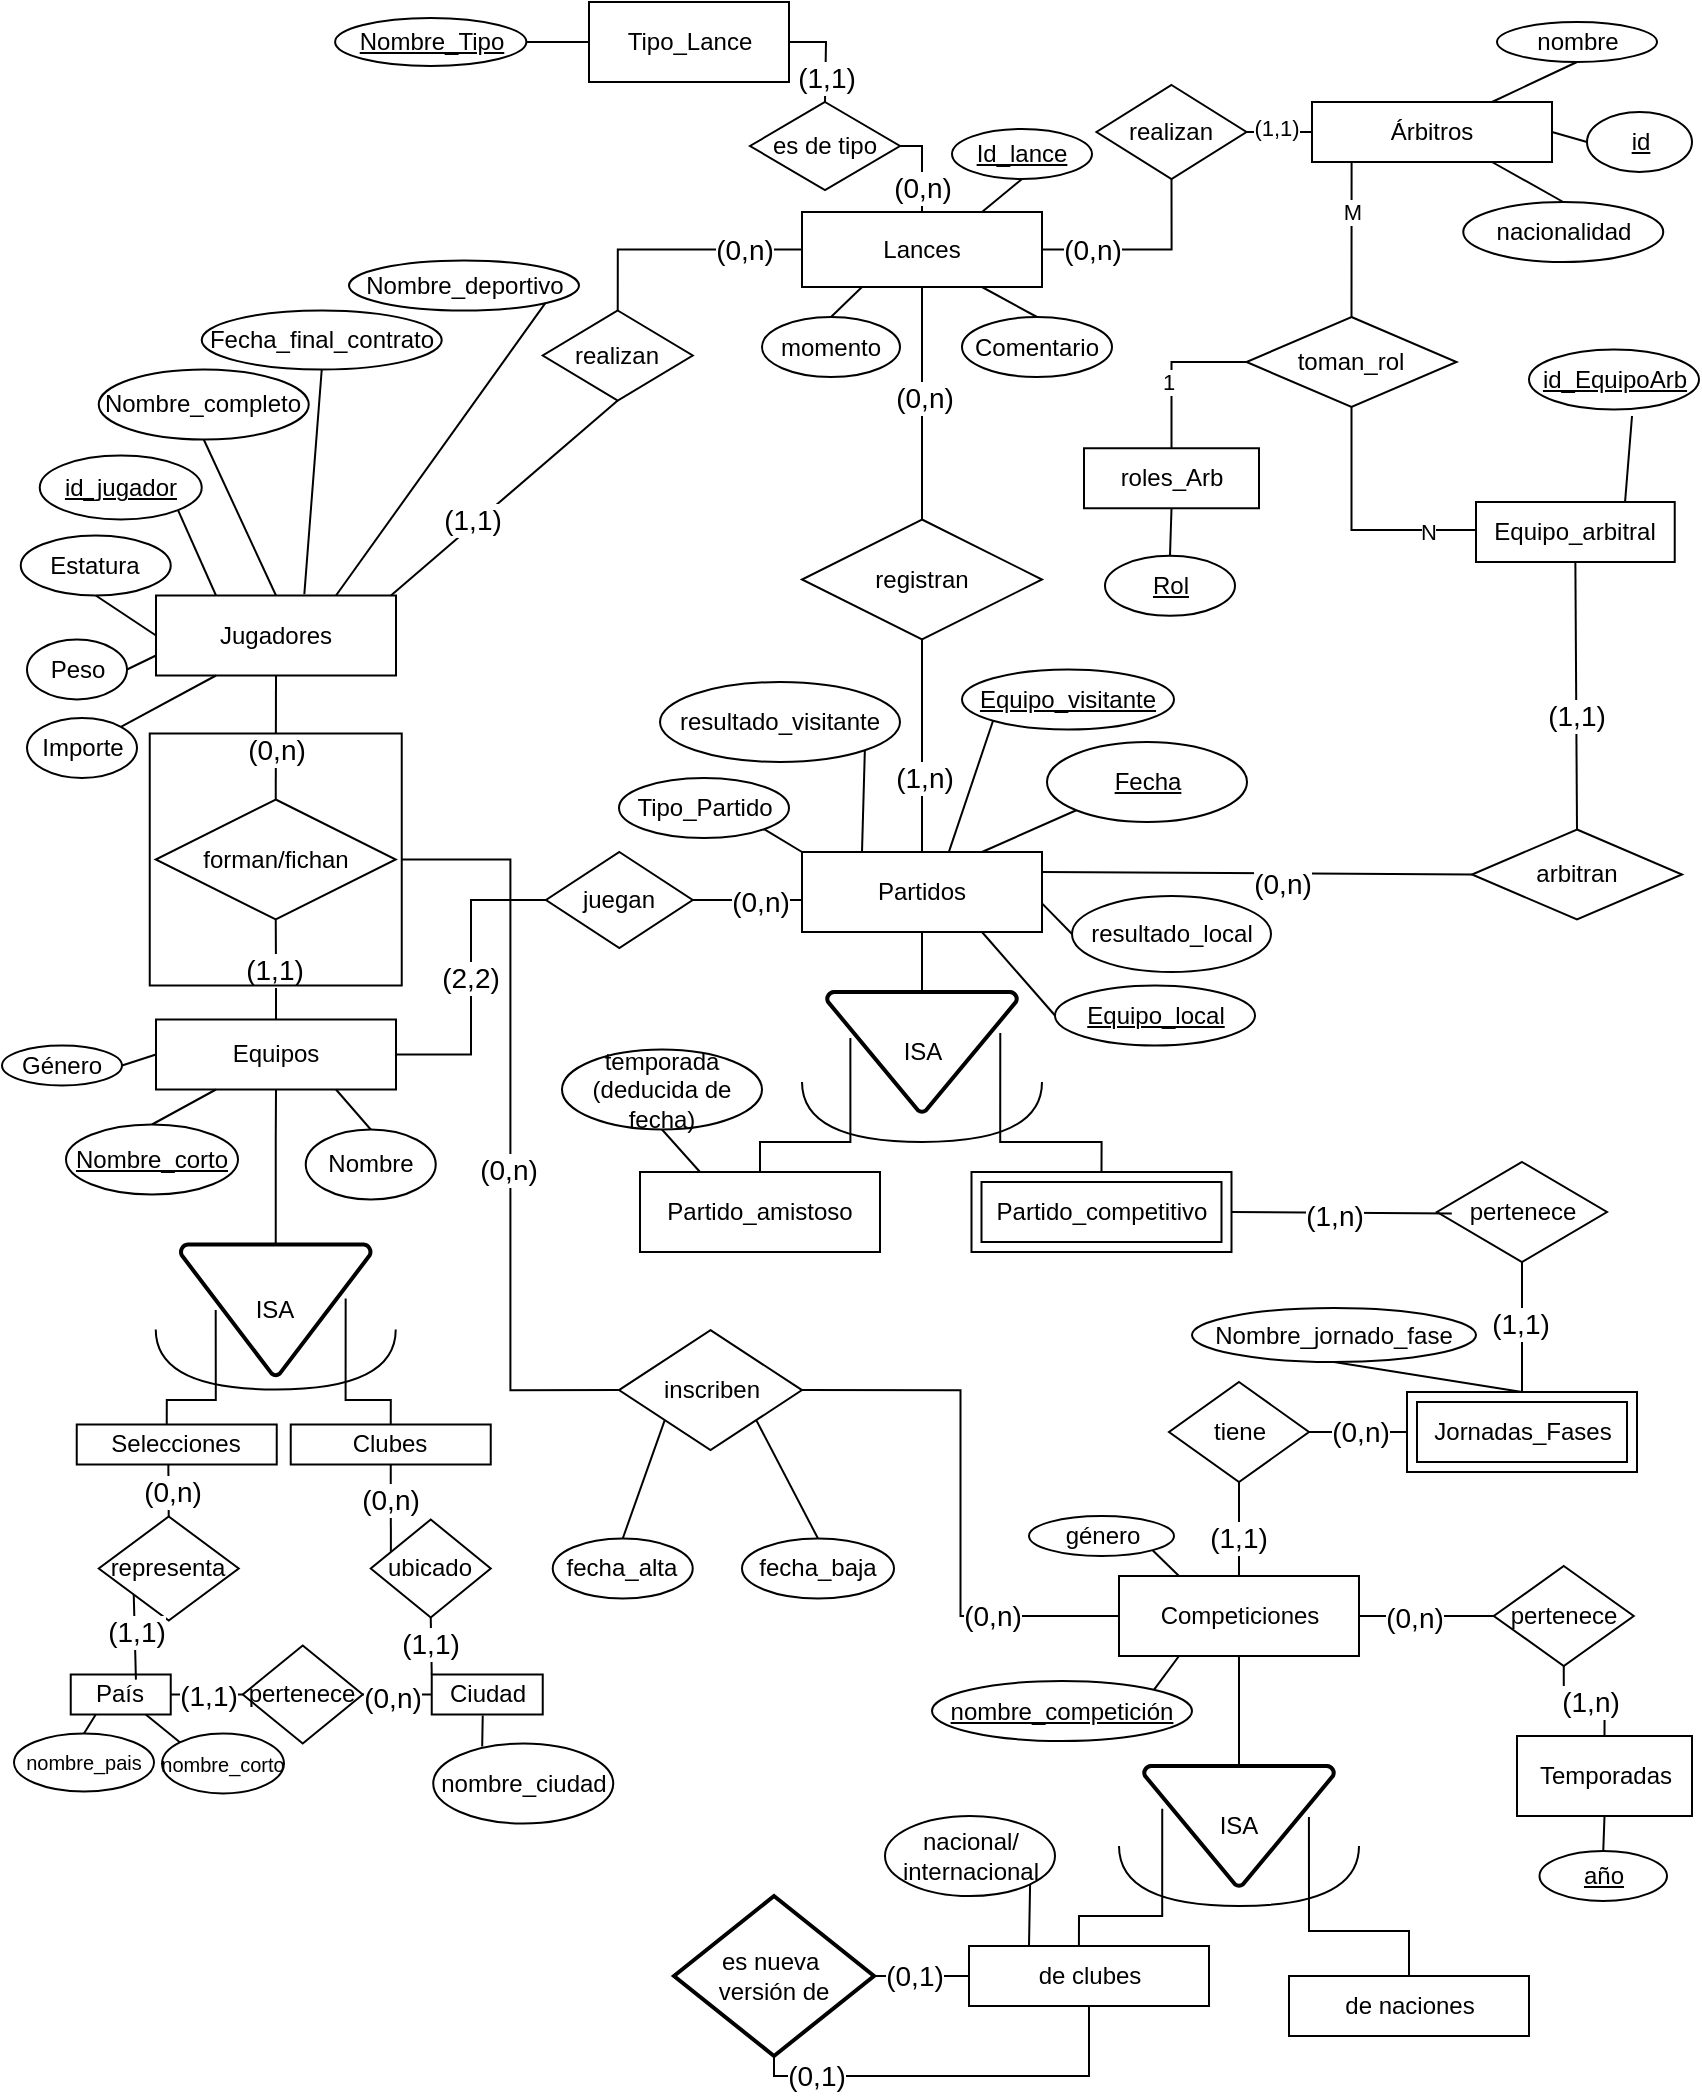 <mxfile pages="2">
    <diagram id="R2lEEEUBdFMjLlhIrx00" name="Page-1">
        <mxGraphModel dx="666" dy="1882" grid="1" gridSize="10" guides="1" tooltips="1" connect="1" arrows="1" fold="1" page="1" pageScale="1" pageWidth="850" pageHeight="1100" math="0" shadow="0" extFonts="Permanent Marker^https://fonts.googleapis.com/css?family=Permanent+Marker">
            <root>
                <mxCell id="0"/>
                <mxCell id="1" parent="0"/>
                <mxCell id="04urakdWcX9fBKobl6bI-1" value="Partidos" style="rounded=0;whiteSpace=wrap;html=1;" parent="1" vertex="1">
                    <mxGeometry x="400" y="-649" width="120" height="40" as="geometry"/>
                </mxCell>
                <mxCell id="04urakdWcX9fBKobl6bI-2" value="Equipos" style="rounded=0;whiteSpace=wrap;html=1;" parent="1" vertex="1">
                    <mxGeometry x="77" y="-565.25" width="120" height="35" as="geometry"/>
                </mxCell>
                <mxCell id="04urakdWcX9fBKobl6bI-6" value="Nombre" style="ellipse;whiteSpace=wrap;html=1;" parent="1" vertex="1">
                    <mxGeometry x="151.87" y="-510.25" width="65" height="35" as="geometry"/>
                </mxCell>
                <mxCell id="04urakdWcX9fBKobl6bI-9" value="Competiciones" style="rounded=0;whiteSpace=wrap;html=1;" parent="1" vertex="1">
                    <mxGeometry x="558.5" y="-287" width="120" height="40" as="geometry"/>
                </mxCell>
                <mxCell id="04urakdWcX9fBKobl6bI-11" value="Temporadas" style="rounded=0;whiteSpace=wrap;html=1;" parent="1" vertex="1">
                    <mxGeometry x="757.5" y="-207" width="87.5" height="40" as="geometry"/>
                </mxCell>
                <mxCell id="04urakdWcX9fBKobl6bI-15" value="Árbitros" style="rounded=0;whiteSpace=wrap;html=1;" parent="1" vertex="1">
                    <mxGeometry x="655" y="-1024" width="120" height="30" as="geometry"/>
                </mxCell>
                <mxCell id="04urakdWcX9fBKobl6bI-16" value="Equipo_arbitral" style="rounded=0;whiteSpace=wrap;html=1;" parent="1" vertex="1">
                    <mxGeometry x="737" y="-824" width="99.37" height="30" as="geometry"/>
                </mxCell>
                <mxCell id="04urakdWcX9fBKobl6bI-17" value="Jugadores" style="rounded=0;whiteSpace=wrap;html=1;" parent="1" vertex="1">
                    <mxGeometry x="77" y="-777.25" width="120" height="40" as="geometry"/>
                </mxCell>
                <mxCell id="04urakdWcX9fBKobl6bI-18" value="Nombre_completo" style="ellipse;whiteSpace=wrap;html=1;" parent="1" vertex="1">
                    <mxGeometry x="48.37" y="-890.25" width="105" height="35" as="geometry"/>
                </mxCell>
                <mxCell id="04urakdWcX9fBKobl6bI-19" value="Nombre_deportivo" style="ellipse;whiteSpace=wrap;html=1;" parent="1" vertex="1">
                    <mxGeometry x="173.5" y="-944.75" width="115" height="25" as="geometry"/>
                </mxCell>
                <mxCell id="04urakdWcX9fBKobl6bI-21" value="Peso" style="ellipse;whiteSpace=wrap;html=1;" parent="1" vertex="1">
                    <mxGeometry x="12.5" y="-755.25" width="50" height="30" as="geometry"/>
                </mxCell>
                <mxCell id="04urakdWcX9fBKobl6bI-22" value="Estatura" style="ellipse;whiteSpace=wrap;html=1;" parent="1" vertex="1">
                    <mxGeometry x="9.37" y="-807.25" width="75" height="30" as="geometry"/>
                </mxCell>
                <mxCell id="04urakdWcX9fBKobl6bI-23" value="Fecha_final_contrato" style="ellipse;whiteSpace=wrap;html=1;" parent="1" vertex="1">
                    <mxGeometry x="99.87" y="-919.75" width="120" height="29.5" as="geometry"/>
                </mxCell>
                <mxCell id="04urakdWcX9fBKobl6bI-24" value="Importe" style="ellipse;whiteSpace=wrap;html=1;" parent="1" vertex="1">
                    <mxGeometry x="12.5" y="-716" width="55" height="30" as="geometry"/>
                </mxCell>
                <mxCell id="04urakdWcX9fBKobl6bI-25" value="Lances" style="rounded=0;whiteSpace=wrap;html=1;" parent="1" vertex="1">
                    <mxGeometry x="400" y="-969" width="120" height="37.5" as="geometry"/>
                </mxCell>
                <mxCell id="04urakdWcX9fBKobl6bI-27" value="momento" style="ellipse;whiteSpace=wrap;html=1;" parent="1" vertex="1">
                    <mxGeometry x="380" y="-916.5" width="69" height="30" as="geometry"/>
                </mxCell>
                <mxCell id="04urakdWcX9fBKobl6bI-29" value="Comentario" style="ellipse;whiteSpace=wrap;html=1;" parent="1" vertex="1">
                    <mxGeometry x="480" y="-916.5" width="75" height="30" as="geometry"/>
                </mxCell>
                <mxCell id="inNDsGXoUcWYAkGI4Rf3-2" value="resultado_local" style="ellipse;whiteSpace=wrap;html=1;" parent="1" vertex="1">
                    <mxGeometry x="535" y="-627" width="99.5" height="38" as="geometry"/>
                </mxCell>
                <mxCell id="inNDsGXoUcWYAkGI4Rf3-6" value="resultado_visitante" style="ellipse;whiteSpace=wrap;html=1;" parent="1" vertex="1">
                    <mxGeometry x="329" y="-734" width="120" height="40" as="geometry"/>
                </mxCell>
                <mxCell id="inNDsGXoUcWYAkGI4Rf3-11" value="Partido_amistoso" style="rounded=0;whiteSpace=wrap;html=1;" parent="1" vertex="1">
                    <mxGeometry x="319" y="-489" width="120" height="40" as="geometry"/>
                </mxCell>
                <mxCell id="YFh-IGeQEtQM-p5CWIq_-4" value="ISA" style="strokeWidth=2;html=1;shape=mxgraph.flowchart.merge_or_storage;whiteSpace=wrap;" parent="1" vertex="1">
                    <mxGeometry x="571" y="-192" width="95" height="60" as="geometry"/>
                </mxCell>
                <mxCell id="YFh-IGeQEtQM-p5CWIq_-5" value="género" style="ellipse;whiteSpace=wrap;html=1;" parent="1" vertex="1">
                    <mxGeometry x="513.5" y="-317" width="72.5" height="20" as="geometry"/>
                </mxCell>
                <mxCell id="YFh-IGeQEtQM-p5CWIq_-7" value="de naciones" style="rounded=0;whiteSpace=wrap;html=1;" parent="1" vertex="1">
                    <mxGeometry x="643.5" y="-87" width="120" height="30" as="geometry"/>
                </mxCell>
                <mxCell id="YFh-IGeQEtQM-p5CWIq_-8" value="de clubes" style="rounded=0;whiteSpace=wrap;html=1;" parent="1" vertex="1">
                    <mxGeometry x="483.5" y="-102" width="120" height="30" as="geometry"/>
                </mxCell>
                <mxCell id="YFh-IGeQEtQM-p5CWIq_-10" value="nacional/&lt;div&gt;internacional&lt;/div&gt;" style="ellipse;whiteSpace=wrap;html=1;" parent="1" vertex="1">
                    <mxGeometry x="441.5" y="-167" width="85" height="40" as="geometry"/>
                </mxCell>
                <mxCell id="YFh-IGeQEtQM-p5CWIq_-11" value="es nueva&amp;nbsp;&lt;div&gt;versión de&lt;/div&gt;" style="strokeWidth=2;html=1;shape=mxgraph.flowchart.decision;whiteSpace=wrap;" parent="1" vertex="1">
                    <mxGeometry x="336" y="-127" width="100" height="80" as="geometry"/>
                </mxCell>
                <mxCell id="YFh-IGeQEtQM-p5CWIq_-15" value="temporada&lt;div&gt;(deducida de fecha)&lt;/div&gt;" style="ellipse;whiteSpace=wrap;html=1;" parent="1" vertex="1">
                    <mxGeometry x="280" y="-550.25" width="100" height="40" as="geometry"/>
                </mxCell>
                <mxCell id="YFh-IGeQEtQM-p5CWIq_-20" value="forman/fichan" style="shape=rhombus;perimeter=rhombusPerimeter;whiteSpace=wrap;html=1;align=center;" parent="1" vertex="1">
                    <mxGeometry x="76.87" y="-675.25" width="120" height="60" as="geometry"/>
                </mxCell>
                <mxCell id="YFh-IGeQEtQM-p5CWIq_-23" value="toman_rol" style="shape=rhombus;perimeter=rhombusPerimeter;whiteSpace=wrap;html=1;align=center;" parent="1" vertex="1">
                    <mxGeometry x="622.25" y="-916.5" width="105" height="45" as="geometry"/>
                </mxCell>
                <mxCell id="Gta5DQi-riPikVPDDbvj-3" value="realizan" style="shape=rhombus;perimeter=rhombusPerimeter;whiteSpace=wrap;html=1;align=center;" parent="1" vertex="1">
                    <mxGeometry x="270.37" y="-919.75" width="75" height="45" as="geometry"/>
                </mxCell>
                <mxCell id="Gta5DQi-riPikVPDDbvj-8" value="roles_Arb" style="whiteSpace=wrap;html=1;align=center;" parent="1" vertex="1">
                    <mxGeometry x="541" y="-850.87" width="87.5" height="30" as="geometry"/>
                </mxCell>
                <mxCell id="Gta5DQi-riPikVPDDbvj-9" value="Rol" style="ellipse;whiteSpace=wrap;html=1;align=center;fontStyle=4;" parent="1" vertex="1">
                    <mxGeometry x="551.5" y="-797.12" width="65" height="30" as="geometry"/>
                </mxCell>
                <mxCell id="Gta5DQi-riPikVPDDbvj-10" value="inscriben" style="shape=rhombus;perimeter=rhombusPerimeter;whiteSpace=wrap;html=1;align=center;" parent="1" vertex="1">
                    <mxGeometry x="308.5" y="-409.94" width="91.5" height="60" as="geometry"/>
                </mxCell>
                <mxCell id="Gta5DQi-riPikVPDDbvj-20" value="año" style="ellipse;whiteSpace=wrap;html=1;align=center;fontStyle=4;" parent="1" vertex="1">
                    <mxGeometry x="768.75" y="-149.5" width="63.75" height="25" as="geometry"/>
                </mxCell>
                <mxCell id="Gta5DQi-riPikVPDDbvj-22" value="pertenece" style="shape=rhombus;perimeter=rhombusPerimeter;whiteSpace=wrap;html=1;align=center;" parent="1" vertex="1">
                    <mxGeometry x="717.5" y="-494" width="85" height="50" as="geometry"/>
                </mxCell>
                <mxCell id="Gta5DQi-riPikVPDDbvj-24" value="nombre_competición" style="ellipse;whiteSpace=wrap;html=1;align=center;fontStyle=4;" parent="1" vertex="1">
                    <mxGeometry x="465" y="-234.5" width="130" height="30" as="geometry"/>
                </mxCell>
                <mxCell id="Gta5DQi-riPikVPDDbvj-27" value="nacionalidad" style="ellipse;whiteSpace=wrap;html=1;align=center;" parent="1" vertex="1">
                    <mxGeometry x="730.63" y="-974" width="100" height="30" as="geometry"/>
                </mxCell>
                <mxCell id="Gta5DQi-riPikVPDDbvj-28" value="id" style="ellipse;whiteSpace=wrap;html=1;align=center;fontStyle=4;" parent="1" vertex="1">
                    <mxGeometry x="792.5" y="-1019" width="52.5" height="30" as="geometry"/>
                </mxCell>
                <mxCell id="Gta5DQi-riPikVPDDbvj-29" value="nombre" style="ellipse;whiteSpace=wrap;html=1;align=center;" parent="1" vertex="1">
                    <mxGeometry x="747.5" y="-1064" width="80" height="20" as="geometry"/>
                </mxCell>
                <mxCell id="Gta5DQi-riPikVPDDbvj-33" value="fecha_alta" style="ellipse;whiteSpace=wrap;html=1;align=center;" parent="1" vertex="1">
                    <mxGeometry x="275.37" y="-305.75" width="70" height="30" as="geometry"/>
                </mxCell>
                <mxCell id="Gta5DQi-riPikVPDDbvj-35" value="fecha_baja" style="ellipse;whiteSpace=wrap;html=1;align=center;" parent="1" vertex="1">
                    <mxGeometry x="370" y="-305.75" width="76" height="30" as="geometry"/>
                </mxCell>
                <mxCell id="Gta5DQi-riPikVPDDbvj-36" value="registran" style="shape=rhombus;perimeter=rhombusPerimeter;whiteSpace=wrap;html=1;align=center;" parent="1" vertex="1">
                    <mxGeometry x="400" y="-815.25" width="120" height="60" as="geometry"/>
                </mxCell>
                <mxCell id="Gta5DQi-riPikVPDDbvj-40" value="realizan" style="shape=rhombus;perimeter=rhombusPerimeter;whiteSpace=wrap;html=1;align=center;" parent="1" vertex="1">
                    <mxGeometry x="547.25" y="-1032.5" width="75" height="47" as="geometry"/>
                </mxCell>
                <mxCell id="Gta5DQi-riPikVPDDbvj-48" value="ISA" style="strokeWidth=2;html=1;shape=mxgraph.flowchart.merge_or_storage;whiteSpace=wrap;" parent="1" vertex="1">
                    <mxGeometry x="412.5" y="-579" width="95" height="60" as="geometry"/>
                </mxCell>
                <mxCell id="cS88r38_KW8MVmtZ6D21-2" value="ISA" style="strokeWidth=2;html=1;shape=mxgraph.flowchart.merge_or_storage;whiteSpace=wrap;" parent="1" vertex="1">
                    <mxGeometry x="89.37" y="-452.75" width="95" height="65.5" as="geometry"/>
                </mxCell>
                <mxCell id="cS88r38_KW8MVmtZ6D21-3" value="Selecciones" style="rounded=0;whiteSpace=wrap;html=1;" parent="1" vertex="1">
                    <mxGeometry x="37.37" y="-362.75" width="100" height="20" as="geometry"/>
                </mxCell>
                <mxCell id="cS88r38_KW8MVmtZ6D21-5" value="Clubes" style="rounded=0;whiteSpace=wrap;html=1;" parent="1" vertex="1">
                    <mxGeometry x="144.37" y="-362.75" width="100" height="20" as="geometry"/>
                </mxCell>
                <mxCell id="cS88r38_KW8MVmtZ6D21-15" value="Jornadas_Fases" style="shape=ext;margin=3;double=1;whiteSpace=wrap;html=1;align=center;" parent="1" vertex="1">
                    <mxGeometry x="702.5" y="-379" width="115" height="40" as="geometry"/>
                </mxCell>
                <mxCell id="cS88r38_KW8MVmtZ6D21-17" value="tiene" style="shape=rhombus;perimeter=rhombusPerimeter;whiteSpace=wrap;html=1;align=center;" parent="1" vertex="1">
                    <mxGeometry x="583.5" y="-384" width="70" height="50" as="geometry"/>
                </mxCell>
                <mxCell id="cS88r38_KW8MVmtZ6D21-23" value="pertenece" style="shape=rhombus;perimeter=rhombusPerimeter;whiteSpace=wrap;html=1;align=center;" parent="1" vertex="1">
                    <mxGeometry x="745.88" y="-292" width="70" height="50" as="geometry"/>
                </mxCell>
                <mxCell id="LJqsEhRlSRcl8UIKpy76-3" value="" style="endArrow=none;html=1;rounded=0;fontSize=12;startSize=8;endSize=8;entryX=0.25;entryY=1;entryDx=0;entryDy=0;exitX=0.5;exitY=0;exitDx=0;exitDy=0;edgeStyle=orthogonalEdgeStyle;" parent="1" source="YFh-IGeQEtQM-p5CWIq_-23" target="04urakdWcX9fBKobl6bI-15" edge="1">
                    <mxGeometry width="50" height="50" relative="1" as="geometry">
                        <mxPoint x="675" y="-779" as="sourcePoint"/>
                        <mxPoint x="725" y="-829" as="targetPoint"/>
                        <Array as="points">
                            <mxPoint x="675" y="-994"/>
                        </Array>
                    </mxGeometry>
                </mxCell>
                <mxCell id="SiwQUYb9ngDk87hLv0Yr-3" value="M" style="edgeLabel;html=1;align=center;verticalAlign=middle;resizable=0;points=[];" parent="LJqsEhRlSRcl8UIKpy76-3" vertex="1" connectable="0">
                    <mxGeometry x="0.658" relative="1" as="geometry">
                        <mxPoint y="20" as="offset"/>
                    </mxGeometry>
                </mxCell>
                <mxCell id="LJqsEhRlSRcl8UIKpy76-5" value="" style="endArrow=none;html=1;rounded=0;fontSize=12;startSize=8;endSize=8;entryX=0.5;entryY=1;entryDx=0;entryDy=0;exitX=1;exitY=0.5;exitDx=0;exitDy=0;edgeStyle=orthogonalEdgeStyle;" parent="1" source="04urakdWcX9fBKobl6bI-25" target="Gta5DQi-riPikVPDDbvj-40" edge="1">
                    <mxGeometry width="50" height="50" relative="1" as="geometry">
                        <mxPoint x="675" y="-629" as="sourcePoint"/>
                        <mxPoint x="725" y="-679" as="targetPoint"/>
                    </mxGeometry>
                </mxCell>
                <mxCell id="TzkVPNW5jithaWXrd3FV-45" value="&lt;font style=&quot;font-size: 14px;&quot;&gt;(0,n)&lt;/font&gt;" style="edgeLabel;html=1;align=center;verticalAlign=middle;resizable=0;points=[];" parent="LJqsEhRlSRcl8UIKpy76-5" vertex="1" connectable="0">
                    <mxGeometry x="-0.499" relative="1" as="geometry">
                        <mxPoint as="offset"/>
                    </mxGeometry>
                </mxCell>
                <mxCell id="LJqsEhRlSRcl8UIKpy76-6" value="" style="endArrow=none;html=1;rounded=0;fontSize=12;startSize=8;endSize=8;curved=1;exitX=1;exitY=0.5;exitDx=0;exitDy=0;entryX=0;entryY=0.5;entryDx=0;entryDy=0;" parent="1" source="Gta5DQi-riPikVPDDbvj-40" target="04urakdWcX9fBKobl6bI-15" edge="1">
                    <mxGeometry width="50" height="50" relative="1" as="geometry">
                        <mxPoint x="675" y="-629" as="sourcePoint"/>
                        <mxPoint x="645" y="-1015" as="targetPoint"/>
                    </mxGeometry>
                </mxCell>
                <mxCell id="TzkVPNW5jithaWXrd3FV-44" value="(1,1)" style="edgeLabel;html=1;align=center;verticalAlign=middle;resizable=0;points=[];" parent="LJqsEhRlSRcl8UIKpy76-6" vertex="1" connectable="0">
                    <mxGeometry x="-0.15" y="2" relative="1" as="geometry">
                        <mxPoint as="offset"/>
                    </mxGeometry>
                </mxCell>
                <mxCell id="LJqsEhRlSRcl8UIKpy76-8" value="" style="endArrow=none;html=1;rounded=0;fontSize=12;startSize=8;endSize=8;entryX=0;entryY=0.5;entryDx=0;entryDy=0;exitX=0.5;exitY=0;exitDx=0;exitDy=0;edgeStyle=orthogonalEdgeStyle;" parent="1" source="Gta5DQi-riPikVPDDbvj-3" target="04urakdWcX9fBKobl6bI-25" edge="1">
                    <mxGeometry width="50" height="50" relative="1" as="geometry">
                        <mxPoint x="545" y="-849" as="sourcePoint"/>
                        <mxPoint x="595" y="-899" as="targetPoint"/>
                    </mxGeometry>
                </mxCell>
                <mxCell id="TzkVPNW5jithaWXrd3FV-42" value="&lt;font style=&quot;font-size: 14px;&quot;&gt;(0,n)&lt;/font&gt;" style="edgeLabel;html=1;align=center;verticalAlign=middle;resizable=0;points=[];" parent="LJqsEhRlSRcl8UIKpy76-8" vertex="1" connectable="0">
                    <mxGeometry x="0.521" relative="1" as="geometry">
                        <mxPoint as="offset"/>
                    </mxGeometry>
                </mxCell>
                <mxCell id="LJqsEhRlSRcl8UIKpy76-9" value="" style="endArrow=none;html=1;rounded=0;fontSize=12;startSize=8;endSize=8;curved=1;entryX=0.5;entryY=1;entryDx=0;entryDy=0;exitX=0.5;exitY=0;exitDx=0;exitDy=0;" parent="1" source="Gta5DQi-riPikVPDDbvj-36" target="04urakdWcX9fBKobl6bI-25" edge="1">
                    <mxGeometry width="50" height="50" relative="1" as="geometry">
                        <mxPoint x="545" y="-759" as="sourcePoint"/>
                        <mxPoint x="595" y="-809" as="targetPoint"/>
                    </mxGeometry>
                </mxCell>
                <mxCell id="SiwQUYb9ngDk87hLv0Yr-42" value="&lt;font style=&quot;font-size: 14px;&quot;&gt;(0,n)&lt;/font&gt;" style="edgeLabel;html=1;align=center;verticalAlign=middle;resizable=0;points=[];" parent="LJqsEhRlSRcl8UIKpy76-9" vertex="1" connectable="0">
                    <mxGeometry x="0.062" y="-1" relative="1" as="geometry">
                        <mxPoint as="offset"/>
                    </mxGeometry>
                </mxCell>
                <mxCell id="LJqsEhRlSRcl8UIKpy76-10" value="" style="endArrow=none;html=1;rounded=0;fontSize=12;startSize=8;endSize=8;curved=1;entryX=0.5;entryY=1;entryDx=0;entryDy=0;exitX=0.979;exitY=0;exitDx=0;exitDy=0;exitPerimeter=0;" parent="1" source="04urakdWcX9fBKobl6bI-17" target="Gta5DQi-riPikVPDDbvj-3" edge="1">
                    <mxGeometry width="50" height="50" relative="1" as="geometry">
                        <mxPoint x="545" y="-895.25" as="sourcePoint"/>
                        <mxPoint x="595" y="-945.25" as="targetPoint"/>
                    </mxGeometry>
                </mxCell>
                <mxCell id="TzkVPNW5jithaWXrd3FV-43" value="&lt;font style=&quot;font-size: 14px;&quot;&gt;(1,1)&lt;/font&gt;" style="edgeLabel;html=1;align=center;verticalAlign=middle;resizable=0;points=[];" parent="LJqsEhRlSRcl8UIKpy76-10" vertex="1" connectable="0">
                    <mxGeometry x="-0.289" y="-1" relative="1" as="geometry">
                        <mxPoint x="-1" y="-4" as="offset"/>
                    </mxGeometry>
                </mxCell>
                <mxCell id="LJqsEhRlSRcl8UIKpy76-13" value="" style="endArrow=none;html=1;rounded=0;fontSize=12;startSize=8;endSize=8;entryX=0.5;entryY=1;entryDx=0;entryDy=0;exitX=0.5;exitY=0;exitDx=0;exitDy=0;edgeStyle=orthogonalEdgeStyle;" parent="1" source="04urakdWcX9fBKobl6bI-2" target="YFh-IGeQEtQM-p5CWIq_-20" edge="1">
                    <mxGeometry width="50" height="50" relative="1" as="geometry">
                        <mxPoint x="545" y="-705.25" as="sourcePoint"/>
                        <mxPoint x="595" y="-755.25" as="targetPoint"/>
                    </mxGeometry>
                </mxCell>
                <mxCell id="SiwQUYb9ngDk87hLv0Yr-32" value="&lt;font style=&quot;font-size: 14px;&quot;&gt;(1,1)&lt;/font&gt;" style="edgeLabel;html=1;align=center;verticalAlign=middle;resizable=0;points=[];" parent="LJqsEhRlSRcl8UIKpy76-13" vertex="1" connectable="0">
                    <mxGeometry x="-0.224" y="-3" relative="1" as="geometry">
                        <mxPoint x="-4" y="-6" as="offset"/>
                    </mxGeometry>
                </mxCell>
                <mxCell id="LJqsEhRlSRcl8UIKpy76-14" value="" style="endArrow=none;html=1;rounded=0;fontSize=12;startSize=8;endSize=8;entryX=0.5;entryY=1;entryDx=0;entryDy=0;edgeStyle=elbowEdgeStyle;elbow=vertical;exitX=0.5;exitY=0;exitDx=0;exitDy=0;exitPerimeter=0;" parent="1" source="cS88r38_KW8MVmtZ6D21-2" target="04urakdWcX9fBKobl6bI-2" edge="1">
                    <mxGeometry width="50" height="50" relative="1" as="geometry">
                        <mxPoint x="545" y="-495.25" as="sourcePoint"/>
                        <mxPoint x="595" y="-545.25" as="targetPoint"/>
                        <Array as="points">
                            <mxPoint x="145" y="-505.25"/>
                        </Array>
                    </mxGeometry>
                </mxCell>
                <mxCell id="LJqsEhRlSRcl8UIKpy76-15" value="" style="endArrow=none;html=1;rounded=0;fontSize=12;startSize=8;endSize=8;entryX=1;entryY=0.5;entryDx=0;entryDy=0;edgeStyle=orthogonalEdgeStyle;exitX=0;exitY=0.5;exitDx=0;exitDy=0;" parent="1" source="Gta5DQi-riPikVPDDbvj-10" target="XiUle8GG6skzjTlj86Vm-17" edge="1">
                    <mxGeometry width="50" height="50" relative="1" as="geometry">
                        <mxPoint x="270" y="-370" as="sourcePoint"/>
                        <mxPoint x="595" y="-409" as="targetPoint"/>
                    </mxGeometry>
                </mxCell>
                <mxCell id="SiwQUYb9ngDk87hLv0Yr-49" value="&lt;font style=&quot;font-size: 14px;&quot;&gt;(0,n)&lt;/font&gt;" style="edgeLabel;html=1;align=center;verticalAlign=middle;resizable=0;points=[];" parent="LJqsEhRlSRcl8UIKpy76-15" vertex="1" connectable="0">
                    <mxGeometry x="-0.121" y="1" relative="1" as="geometry">
                        <mxPoint as="offset"/>
                    </mxGeometry>
                </mxCell>
                <mxCell id="LJqsEhRlSRcl8UIKpy76-16" value="" style="endArrow=none;html=1;rounded=0;fontSize=12;startSize=8;endSize=8;entryX=0.184;entryY=0.5;entryDx=0;entryDy=0;entryPerimeter=0;exitX=0.45;exitY=0;exitDx=0;exitDy=0;exitPerimeter=0;edgeStyle=orthogonalEdgeStyle;" parent="1" source="cS88r38_KW8MVmtZ6D21-3" target="cS88r38_KW8MVmtZ6D21-2" edge="1">
                    <mxGeometry width="50" height="50" relative="1" as="geometry">
                        <mxPoint x="559.37" y="-452.75" as="sourcePoint"/>
                        <mxPoint x="609.37" y="-502.75" as="targetPoint"/>
                    </mxGeometry>
                </mxCell>
                <mxCell id="LJqsEhRlSRcl8UIKpy76-17" value="" style="endArrow=none;html=1;rounded=0;fontSize=12;startSize=8;endSize=8;exitX=0.5;exitY=0;exitDx=0;exitDy=0;entryX=0.868;entryY=0.412;entryDx=0;entryDy=0;entryPerimeter=0;edgeStyle=orthogonalEdgeStyle;" parent="1" source="cS88r38_KW8MVmtZ6D21-5" target="cS88r38_KW8MVmtZ6D21-2" edge="1">
                    <mxGeometry width="50" height="50" relative="1" as="geometry">
                        <mxPoint x="559.37" y="-452.75" as="sourcePoint"/>
                        <mxPoint x="179.37" y="-422.75" as="targetPoint"/>
                    </mxGeometry>
                </mxCell>
                <mxCell id="LJqsEhRlSRcl8UIKpy76-19" value="" style="endArrow=none;html=1;rounded=0;fontSize=12;startSize=8;endSize=8;curved=1;entryX=0;entryY=0.5;entryDx=0;entryDy=0;exitX=1;exitY=0.5;exitDx=0;exitDy=0;exitPerimeter=0;" parent="1" source="YFh-IGeQEtQM-p5CWIq_-11" target="YFh-IGeQEtQM-p5CWIq_-8" edge="1">
                    <mxGeometry width="50" height="50" relative="1" as="geometry">
                        <mxPoint x="393.5" y="-97" as="sourcePoint"/>
                        <mxPoint x="673.5" y="-297" as="targetPoint"/>
                    </mxGeometry>
                </mxCell>
                <mxCell id="SiwQUYb9ngDk87hLv0Yr-55" value="&lt;font style=&quot;font-size: 14px;&quot;&gt;(0,1)&lt;/font&gt;" style="edgeLabel;html=1;align=center;verticalAlign=middle;resizable=0;points=[];" parent="LJqsEhRlSRcl8UIKpy76-19" vertex="1" connectable="0">
                    <mxGeometry x="-0.163" relative="1" as="geometry">
                        <mxPoint as="offset"/>
                    </mxGeometry>
                </mxCell>
                <mxCell id="LJqsEhRlSRcl8UIKpy76-20" value="" style="endArrow=none;html=1;rounded=0;fontSize=12;startSize=8;endSize=8;exitX=0.5;exitY=1;exitDx=0;exitDy=0;exitPerimeter=0;entryX=0.5;entryY=1;entryDx=0;entryDy=0;edgeStyle=orthogonalEdgeStyle;" parent="1" source="YFh-IGeQEtQM-p5CWIq_-11" target="YFh-IGeQEtQM-p5CWIq_-8" edge="1">
                    <mxGeometry width="50" height="50" relative="1" as="geometry">
                        <mxPoint x="623.5" y="-247" as="sourcePoint"/>
                        <mxPoint x="673.5" y="-297" as="targetPoint"/>
                    </mxGeometry>
                </mxCell>
                <mxCell id="SiwQUYb9ngDk87hLv0Yr-56" value="&lt;font style=&quot;font-size: 14px;&quot;&gt;(0,1)&lt;/font&gt;" style="edgeLabel;html=1;align=center;verticalAlign=middle;resizable=0;points=[];" parent="LJqsEhRlSRcl8UIKpy76-20" vertex="1" connectable="0">
                    <mxGeometry x="-0.699" relative="1" as="geometry">
                        <mxPoint as="offset"/>
                    </mxGeometry>
                </mxCell>
                <mxCell id="LJqsEhRlSRcl8UIKpy76-22" value="" style="endArrow=none;html=1;rounded=0;fontSize=12;startSize=8;endSize=8;exitX=0.458;exitY=0.018;exitDx=0;exitDy=0;exitPerimeter=0;entryX=0.096;entryY=0.356;entryDx=0;entryDy=0;entryPerimeter=0;edgeStyle=orthogonalEdgeStyle;" parent="1" source="YFh-IGeQEtQM-p5CWIq_-8" target="YFh-IGeQEtQM-p5CWIq_-4" edge="1">
                    <mxGeometry width="50" height="50" relative="1" as="geometry">
                        <mxPoint x="623.5" y="-262" as="sourcePoint"/>
                        <mxPoint x="673.5" y="-312" as="targetPoint"/>
                    </mxGeometry>
                </mxCell>
                <mxCell id="LJqsEhRlSRcl8UIKpy76-23" value="" style="endArrow=none;html=1;rounded=0;fontSize=12;startSize=8;endSize=8;exitX=0.5;exitY=0;exitDx=0;exitDy=0;entryX=0.868;entryY=0.426;entryDx=0;entryDy=0;entryPerimeter=0;edgeStyle=orthogonalEdgeStyle;" parent="1" source="YFh-IGeQEtQM-p5CWIq_-7" target="YFh-IGeQEtQM-p5CWIq_-4" edge="1">
                    <mxGeometry width="50" height="50" relative="1" as="geometry">
                        <mxPoint x="623.5" y="-262" as="sourcePoint"/>
                        <mxPoint x="673.5" y="-312" as="targetPoint"/>
                    </mxGeometry>
                </mxCell>
                <mxCell id="LJqsEhRlSRcl8UIKpy76-24" value="" style="endArrow=none;html=1;rounded=0;fontSize=12;startSize=8;endSize=8;curved=1;exitX=0.5;exitY=0;exitDx=0;exitDy=0;exitPerimeter=0;entryX=0.5;entryY=1;entryDx=0;entryDy=0;" parent="1" source="YFh-IGeQEtQM-p5CWIq_-4" target="04urakdWcX9fBKobl6bI-9" edge="1">
                    <mxGeometry width="50" height="50" relative="1" as="geometry">
                        <mxPoint x="623.5" y="-327" as="sourcePoint"/>
                        <mxPoint x="673.5" y="-377" as="targetPoint"/>
                    </mxGeometry>
                </mxCell>
                <mxCell id="LJqsEhRlSRcl8UIKpy76-27" value="" style="endArrow=none;html=1;rounded=0;fontSize=12;startSize=8;endSize=8;entryX=0.5;entryY=0;entryDx=0;entryDy=0;exitX=0.5;exitY=1;exitDx=0;exitDy=0;edgeStyle=orthogonalEdgeStyle;" parent="1" source="cS88r38_KW8MVmtZ6D21-23" target="04urakdWcX9fBKobl6bI-11" edge="1">
                    <mxGeometry width="50" height="50" relative="1" as="geometry">
                        <mxPoint x="764.88" y="-234.5" as="sourcePoint"/>
                        <mxPoint x="812.13" y="-237" as="targetPoint"/>
                    </mxGeometry>
                </mxCell>
                <mxCell id="SiwQUYb9ngDk87hLv0Yr-53" value="&lt;font style=&quot;font-size: 14px;&quot;&gt;(1,n)&lt;/font&gt;" style="edgeLabel;html=1;align=center;verticalAlign=middle;resizable=0;points=[];" parent="LJqsEhRlSRcl8UIKpy76-27" vertex="1" connectable="0">
                    <mxGeometry x="0.092" relative="1" as="geometry">
                        <mxPoint as="offset"/>
                    </mxGeometry>
                </mxCell>
                <mxCell id="LJqsEhRlSRcl8UIKpy76-28" value="" style="endArrow=none;html=1;rounded=0;fontSize=12;startSize=8;endSize=8;exitX=0.5;exitY=0;exitDx=0;exitDy=0;edgeStyle=orthogonalEdgeStyle;entryX=0.5;entryY=1;entryDx=0;entryDy=0;" parent="1" source="04urakdWcX9fBKobl6bI-9" target="cS88r38_KW8MVmtZ6D21-17" edge="1">
                    <mxGeometry width="50" height="50" relative="1" as="geometry">
                        <mxPoint x="663.5" y="-327" as="sourcePoint"/>
                        <mxPoint x="619" y="-332" as="targetPoint"/>
                        <Array as="points">
                            <mxPoint x="619" y="-311"/>
                            <mxPoint x="619" y="-311"/>
                        </Array>
                    </mxGeometry>
                </mxCell>
                <mxCell id="SiwQUYb9ngDk87hLv0Yr-60" value="&lt;font style=&quot;font-size: 14px;&quot;&gt;(1,1)&lt;/font&gt;" style="edgeLabel;html=1;align=center;verticalAlign=middle;resizable=0;points=[];" parent="LJqsEhRlSRcl8UIKpy76-28" vertex="1" connectable="0">
                    <mxGeometry x="-0.184" y="1" relative="1" as="geometry">
                        <mxPoint as="offset"/>
                    </mxGeometry>
                </mxCell>
                <mxCell id="LJqsEhRlSRcl8UIKpy76-30" value="" style="endArrow=none;html=1;rounded=0;fontSize=12;startSize=8;endSize=8;entryX=0;entryY=0.5;entryDx=0;entryDy=0;exitX=1;exitY=0.5;exitDx=0;exitDy=0;edgeStyle=orthogonalEdgeStyle;" parent="1" source="cS88r38_KW8MVmtZ6D21-17" target="cS88r38_KW8MVmtZ6D21-15" edge="1">
                    <mxGeometry width="50" height="50" relative="1" as="geometry">
                        <mxPoint x="663.5" y="-327" as="sourcePoint"/>
                        <mxPoint x="848.5" y="-357" as="targetPoint"/>
                    </mxGeometry>
                </mxCell>
                <mxCell id="SiwQUYb9ngDk87hLv0Yr-59" value="&lt;font style=&quot;font-size: 14px;&quot;&gt;(0,n)&lt;/font&gt;" style="edgeLabel;html=1;align=center;verticalAlign=middle;resizable=0;points=[];" parent="LJqsEhRlSRcl8UIKpy76-30" vertex="1" connectable="0">
                    <mxGeometry x="0.04" relative="1" as="geometry">
                        <mxPoint as="offset"/>
                    </mxGeometry>
                </mxCell>
                <mxCell id="LJqsEhRlSRcl8UIKpy76-31" value="" style="endArrow=none;html=1;rounded=0;fontSize=12;startSize=8;endSize=8;curved=1;entryX=1;entryY=0.5;entryDx=0;entryDy=0;exitX=0.087;exitY=0.515;exitDx=0;exitDy=0;exitPerimeter=0;" parent="1" source="Gta5DQi-riPikVPDDbvj-22" target="XiUle8GG6skzjTlj86Vm-5" edge="1">
                    <mxGeometry width="50" height="50" relative="1" as="geometry">
                        <mxPoint x="585" y="-379" as="sourcePoint"/>
                        <mxPoint x="540" y="-449" as="targetPoint"/>
                    </mxGeometry>
                </mxCell>
                <mxCell id="LJqsEhRlSRcl8UIKpy76-32" value="" style="endArrow=none;html=1;rounded=0;fontSize=12;startSize=8;endSize=8;entryX=0.912;entryY=0.342;entryDx=0;entryDy=0;entryPerimeter=0;exitX=0.5;exitY=0;exitDx=0;exitDy=0;edgeStyle=orthogonalEdgeStyle;" parent="1" source="XiUle8GG6skzjTlj86Vm-5" target="Gta5DQi-riPikVPDDbvj-48" edge="1">
                    <mxGeometry width="50" height="50" relative="1" as="geometry">
                        <mxPoint x="540" y="-489" as="sourcePoint"/>
                        <mxPoint x="635" y="-529" as="targetPoint"/>
                    </mxGeometry>
                </mxCell>
                <mxCell id="LJqsEhRlSRcl8UIKpy76-33" value="" style="endArrow=none;html=1;rounded=0;fontSize=12;startSize=8;endSize=8;exitX=0.5;exitY=0;exitDx=0;exitDy=0;entryX=0.123;entryY=0.384;entryDx=0;entryDy=0;entryPerimeter=0;edgeStyle=orthogonalEdgeStyle;" parent="1" source="inNDsGXoUcWYAkGI4Rf3-11" target="Gta5DQi-riPikVPDDbvj-48" edge="1">
                    <mxGeometry width="50" height="50" relative="1" as="geometry">
                        <mxPoint x="585" y="-479" as="sourcePoint"/>
                        <mxPoint x="635" y="-529" as="targetPoint"/>
                    </mxGeometry>
                </mxCell>
                <mxCell id="LJqsEhRlSRcl8UIKpy76-34" value="" style="endArrow=none;html=1;rounded=0;fontSize=12;startSize=8;endSize=8;curved=1;exitX=0.5;exitY=0;exitDx=0;exitDy=0;exitPerimeter=0;entryX=0.5;entryY=1;entryDx=0;entryDy=0;" parent="1" source="Gta5DQi-riPikVPDDbvj-48" target="04urakdWcX9fBKobl6bI-1" edge="1">
                    <mxGeometry width="50" height="50" relative="1" as="geometry">
                        <mxPoint x="585" y="-599" as="sourcePoint"/>
                        <mxPoint x="635" y="-649" as="targetPoint"/>
                    </mxGeometry>
                </mxCell>
                <mxCell id="LJqsEhRlSRcl8UIKpy76-35" value="" style="endArrow=none;html=1;rounded=0;fontSize=12;startSize=8;endSize=8;curved=1;exitX=0.5;exitY=0;exitDx=0;exitDy=0;entryX=0.5;entryY=1;entryDx=0;entryDy=0;" parent="1" source="04urakdWcX9fBKobl6bI-1" target="Gta5DQi-riPikVPDDbvj-36" edge="1">
                    <mxGeometry width="50" height="50" relative="1" as="geometry">
                        <mxPoint x="585" y="-719" as="sourcePoint"/>
                        <mxPoint x="635" y="-769" as="targetPoint"/>
                    </mxGeometry>
                </mxCell>
                <mxCell id="SiwQUYb9ngDk87hLv0Yr-40" value="&lt;font style=&quot;font-size: 14px;&quot;&gt;(1,n)&lt;/font&gt;" style="edgeLabel;html=1;align=center;verticalAlign=middle;resizable=0;points=[];" parent="LJqsEhRlSRcl8UIKpy76-35" vertex="1" connectable="0">
                    <mxGeometry x="-0.294" y="-1" relative="1" as="geometry">
                        <mxPoint as="offset"/>
                    </mxGeometry>
                </mxCell>
                <mxCell id="TzkVPNW5jithaWXrd3FV-1" value="" style="endArrow=none;html=1;rounded=0;entryX=0.5;entryY=0;entryDx=0;entryDy=0;exitX=0.5;exitY=1;exitDx=0;exitDy=0;" parent="1" source="Gta5DQi-riPikVPDDbvj-8" target="Gta5DQi-riPikVPDDbvj-9" edge="1">
                    <mxGeometry width="50" height="50" relative="1" as="geometry">
                        <mxPoint x="444.75" y="-802.12" as="sourcePoint"/>
                        <mxPoint x="494.75" y="-852.12" as="targetPoint"/>
                    </mxGeometry>
                </mxCell>
                <mxCell id="TzkVPNW5jithaWXrd3FV-2" value="" style="endArrow=none;html=1;rounded=0;entryX=0.5;entryY=1;entryDx=0;entryDy=0;exitX=0.75;exitY=0;exitDx=0;exitDy=0;" parent="1" source="04urakdWcX9fBKobl6bI-15" target="Gta5DQi-riPikVPDDbvj-29" edge="1">
                    <mxGeometry width="50" height="50" relative="1" as="geometry">
                        <mxPoint x="792.5" y="-994" as="sourcePoint"/>
                        <mxPoint x="842.5" y="-1044" as="targetPoint"/>
                    </mxGeometry>
                </mxCell>
                <mxCell id="TzkVPNW5jithaWXrd3FV-3" value="" style="endArrow=none;html=1;rounded=0;entryX=0.75;entryY=1;entryDx=0;entryDy=0;exitX=0.5;exitY=0;exitDx=0;exitDy=0;" parent="1" source="Gta5DQi-riPikVPDDbvj-27" target="04urakdWcX9fBKobl6bI-15" edge="1">
                    <mxGeometry width="50" height="50" relative="1" as="geometry">
                        <mxPoint x="740" y="-968.5" as="sourcePoint"/>
                        <mxPoint x="765" y="-985.5" as="targetPoint"/>
                    </mxGeometry>
                </mxCell>
                <mxCell id="TzkVPNW5jithaWXrd3FV-4" value="" style="endArrow=none;html=1;rounded=0;entryX=0;entryY=0.5;entryDx=0;entryDy=0;exitX=1;exitY=0.5;exitDx=0;exitDy=0;" parent="1" source="04urakdWcX9fBKobl6bI-15" target="Gta5DQi-riPikVPDDbvj-28" edge="1">
                    <mxGeometry width="50" height="50" relative="1" as="geometry">
                        <mxPoint x="765.5" y="-1004" as="sourcePoint"/>
                        <mxPoint x="790.5" y="-1021" as="targetPoint"/>
                    </mxGeometry>
                </mxCell>
                <mxCell id="TzkVPNW5jithaWXrd3FV-5" value="" style="endArrow=none;html=1;rounded=0;entryX=0.5;entryY=1;entryDx=0;entryDy=0;exitX=0.75;exitY=0;exitDx=0;exitDy=0;" parent="1" source="04urakdWcX9fBKobl6bI-25" target="SiwQUYb9ngDk87hLv0Yr-26" edge="1">
                    <mxGeometry width="50" height="50" relative="1" as="geometry">
                        <mxPoint x="545" y="-919" as="sourcePoint"/>
                        <mxPoint x="485.75" y="-1007.5" as="targetPoint"/>
                    </mxGeometry>
                </mxCell>
                <mxCell id="TzkVPNW5jithaWXrd3FV-6" value="" style="endArrow=none;html=1;rounded=0;entryX=1;entryY=0.5;entryDx=0;entryDy=0;exitX=0;exitY=0.5;exitDx=0;exitDy=0;" parent="1" source="XiUle8GG6skzjTlj86Vm-29" target="XiUle8GG6skzjTlj86Vm-37" edge="1">
                    <mxGeometry width="50" height="50" relative="1" as="geometry">
                        <mxPoint x="375" y="-939" as="sourcePoint"/>
                        <mxPoint x="267.87" y="-1054" as="targetPoint"/>
                    </mxGeometry>
                </mxCell>
                <mxCell id="TzkVPNW5jithaWXrd3FV-7" value="" style="endArrow=none;html=1;rounded=0;entryX=0.25;entryY=1;entryDx=0;entryDy=0;exitX=0.5;exitY=0;exitDx=0;exitDy=0;" parent="1" source="04urakdWcX9fBKobl6bI-27" target="04urakdWcX9fBKobl6bI-25" edge="1">
                    <mxGeometry width="50" height="50" relative="1" as="geometry">
                        <mxPoint x="395" y="-869" as="sourcePoint"/>
                        <mxPoint x="445" y="-919" as="targetPoint"/>
                    </mxGeometry>
                </mxCell>
                <mxCell id="TzkVPNW5jithaWXrd3FV-8" value="" style="endArrow=none;html=1;rounded=0;entryX=0.75;entryY=1;entryDx=0;entryDy=0;exitX=0.5;exitY=0;exitDx=0;exitDy=0;" parent="1" source="04urakdWcX9fBKobl6bI-29" target="04urakdWcX9fBKobl6bI-25" edge="1">
                    <mxGeometry width="50" height="50" relative="1" as="geometry">
                        <mxPoint x="515" y="-889" as="sourcePoint"/>
                        <mxPoint x="565" y="-939" as="targetPoint"/>
                    </mxGeometry>
                </mxCell>
                <mxCell id="TzkVPNW5jithaWXrd3FV-10" value="" style="endArrow=none;html=1;rounded=0;entryX=0.75;entryY=0;entryDx=0;entryDy=0;exitX=0.606;exitY=1.108;exitDx=0;exitDy=0;exitPerimeter=0;" parent="1" source="SiwQUYb9ngDk87hLv0Yr-25" target="04urakdWcX9fBKobl6bI-16" edge="1">
                    <mxGeometry width="50" height="50" relative="1" as="geometry">
                        <mxPoint x="780.63" y="-802.75" as="sourcePoint"/>
                        <mxPoint x="745.63" y="-837.75" as="targetPoint"/>
                    </mxGeometry>
                </mxCell>
                <mxCell id="TzkVPNW5jithaWXrd3FV-11" value="" style="endArrow=none;html=1;rounded=0;entryX=0;entryY=0.5;entryDx=0;entryDy=0;exitX=1;exitY=0.642;exitDx=0;exitDy=0;exitPerimeter=0;" parent="1" source="04urakdWcX9fBKobl6bI-1" target="inNDsGXoUcWYAkGI4Rf3-2" edge="1">
                    <mxGeometry width="50" height="50" relative="1" as="geometry">
                        <mxPoint x="425" y="-609" as="sourcePoint"/>
                        <mxPoint x="475" y="-659" as="targetPoint"/>
                    </mxGeometry>
                </mxCell>
                <mxCell id="TzkVPNW5jithaWXrd3FV-12" value="" style="endArrow=none;html=1;rounded=0;entryX=0.75;entryY=0;entryDx=0;entryDy=0;exitX=0;exitY=1;exitDx=0;exitDy=0;" parent="1" source="SiwQUYb9ngDk87hLv0Yr-24" target="04urakdWcX9fBKobl6bI-1" edge="1">
                    <mxGeometry width="50" height="50" relative="1" as="geometry">
                        <mxPoint x="419" y="-679" as="sourcePoint"/>
                        <mxPoint x="547" y="-645" as="targetPoint"/>
                    </mxGeometry>
                </mxCell>
                <mxCell id="TzkVPNW5jithaWXrd3FV-13" value="" style="endArrow=none;html=1;rounded=0;entryX=1;entryY=1;entryDx=0;entryDy=0;exitX=0.25;exitY=0;exitDx=0;exitDy=0;" parent="1" source="04urakdWcX9fBKobl6bI-1" target="inNDsGXoUcWYAkGI4Rf3-6" edge="1">
                    <mxGeometry width="50" height="50" relative="1" as="geometry">
                        <mxPoint x="345" y="-589" as="sourcePoint"/>
                        <mxPoint x="395" y="-639" as="targetPoint"/>
                    </mxGeometry>
                </mxCell>
                <mxCell id="TzkVPNW5jithaWXrd3FV-14" value="" style="endArrow=none;html=1;rounded=0;entryX=0.611;entryY=0.008;entryDx=0;entryDy=0;exitX=0;exitY=1;exitDx=0;exitDy=0;entryPerimeter=0;" parent="1" source="SiwQUYb9ngDk87hLv0Yr-21" target="04urakdWcX9fBKobl6bI-1" edge="1">
                    <mxGeometry width="50" height="50" relative="1" as="geometry">
                        <mxPoint x="372.921" y="-613.603" as="sourcePoint"/>
                        <mxPoint x="435" y="-629" as="targetPoint"/>
                    </mxGeometry>
                </mxCell>
                <mxCell id="TzkVPNW5jithaWXrd3FV-15" value="" style="endArrow=none;html=1;rounded=0;entryX=0.75;entryY=1;entryDx=0;entryDy=0;exitX=0;exitY=0.5;exitDx=0;exitDy=0;" parent="1" source="SiwQUYb9ngDk87hLv0Yr-23" target="04urakdWcX9fBKobl6bI-1" edge="1">
                    <mxGeometry width="50" height="50" relative="1" as="geometry">
                        <mxPoint x="542.547" y="-613.188" as="sourcePoint"/>
                        <mxPoint x="545" y="-619" as="targetPoint"/>
                    </mxGeometry>
                </mxCell>
                <mxCell id="TzkVPNW5jithaWXrd3FV-17" value="" style="endArrow=none;html=1;rounded=0;entryX=1;entryY=0.5;entryDx=0;entryDy=0;exitX=0;exitY=0.75;exitDx=0;exitDy=0;" parent="1" source="04urakdWcX9fBKobl6bI-17" target="04urakdWcX9fBKobl6bI-21" edge="1">
                    <mxGeometry width="50" height="50" relative="1" as="geometry">
                        <mxPoint x="86" y="-747.25" as="sourcePoint"/>
                        <mxPoint x="245" y="-1005.25" as="targetPoint"/>
                    </mxGeometry>
                </mxCell>
                <mxCell id="TzkVPNW5jithaWXrd3FV-18" value="" style="endArrow=none;html=1;rounded=0;entryX=0.5;entryY=1;entryDx=0;entryDy=0;exitX=0;exitY=0.5;exitDx=0;exitDy=0;" parent="1" source="04urakdWcX9fBKobl6bI-17" target="04urakdWcX9fBKobl6bI-22" edge="1">
                    <mxGeometry width="50" height="50" relative="1" as="geometry">
                        <mxPoint x="185" y="-865.25" as="sourcePoint"/>
                        <mxPoint x="235" y="-915.25" as="targetPoint"/>
                    </mxGeometry>
                </mxCell>
                <mxCell id="TzkVPNW5jithaWXrd3FV-19" value="" style="endArrow=none;html=1;rounded=0;entryX=1;entryY=1;entryDx=0;entryDy=0;exitX=0.75;exitY=0;exitDx=0;exitDy=0;" parent="1" source="04urakdWcX9fBKobl6bI-17" target="04urakdWcX9fBKobl6bI-19" edge="1">
                    <mxGeometry width="50" height="50" relative="1" as="geometry">
                        <mxPoint x="155" y="-895.25" as="sourcePoint"/>
                        <mxPoint x="205" y="-945.25" as="targetPoint"/>
                    </mxGeometry>
                </mxCell>
                <mxCell id="TzkVPNW5jithaWXrd3FV-20" value="" style="endArrow=none;html=1;rounded=0;entryX=0.5;entryY=1;entryDx=0;entryDy=0;exitX=0.618;exitY=-0.016;exitDx=0;exitDy=0;exitPerimeter=0;" parent="1" source="04urakdWcX9fBKobl6bI-17" target="04urakdWcX9fBKobl6bI-23" edge="1">
                    <mxGeometry width="50" height="50" relative="1" as="geometry">
                        <mxPoint x="115" y="-915.25" as="sourcePoint"/>
                        <mxPoint x="165" y="-965.25" as="targetPoint"/>
                    </mxGeometry>
                </mxCell>
                <mxCell id="TzkVPNW5jithaWXrd3FV-21" value="" style="endArrow=none;html=1;rounded=0;entryX=1;entryY=0;entryDx=0;entryDy=0;exitX=0.25;exitY=1;exitDx=0;exitDy=0;" parent="1" source="04urakdWcX9fBKobl6bI-17" target="04urakdWcX9fBKobl6bI-24" edge="1">
                    <mxGeometry width="50" height="50" relative="1" as="geometry">
                        <mxPoint x="145" y="-895.25" as="sourcePoint"/>
                        <mxPoint x="195" y="-945.25" as="targetPoint"/>
                    </mxGeometry>
                </mxCell>
                <mxCell id="TzkVPNW5jithaWXrd3FV-24" value="" style="endArrow=none;html=1;rounded=0;entryX=0.5;entryY=0;entryDx=0;entryDy=0;exitX=0.5;exitY=1;exitDx=0;exitDy=0;" parent="1" source="04urakdWcX9fBKobl6bI-18" target="04urakdWcX9fBKobl6bI-17" edge="1">
                    <mxGeometry width="50" height="50" relative="1" as="geometry">
                        <mxPoint x="195" y="-855.25" as="sourcePoint"/>
                        <mxPoint x="245" y="-905.25" as="targetPoint"/>
                    </mxGeometry>
                </mxCell>
                <mxCell id="TzkVPNW5jithaWXrd3FV-25" value="" style="endArrow=none;html=1;rounded=0;entryX=0.5;entryY=0;entryDx=0;entryDy=0;exitX=0.75;exitY=1;exitDx=0;exitDy=0;" parent="1" source="04urakdWcX9fBKobl6bI-2" target="04urakdWcX9fBKobl6bI-6" edge="1">
                    <mxGeometry width="50" height="50" relative="1" as="geometry">
                        <mxPoint x="2" y="-434.62" as="sourcePoint"/>
                        <mxPoint x="52" y="-484.62" as="targetPoint"/>
                    </mxGeometry>
                </mxCell>
                <mxCell id="TzkVPNW5jithaWXrd3FV-26" value="" style="endArrow=none;html=1;rounded=0;entryX=0.5;entryY=0;entryDx=0;entryDy=0;exitX=0.25;exitY=1;exitDx=0;exitDy=0;" parent="1" source="04urakdWcX9fBKobl6bI-2" target="SiwQUYb9ngDk87hLv0Yr-12" edge="1">
                    <mxGeometry width="50" height="50" relative="1" as="geometry">
                        <mxPoint x="172" y="-474.62" as="sourcePoint"/>
                        <mxPoint x="27" y="-554.62" as="targetPoint"/>
                    </mxGeometry>
                </mxCell>
                <mxCell id="TzkVPNW5jithaWXrd3FV-27" value="" style="endArrow=none;html=1;rounded=0;exitX=0.5;exitY=0;exitDx=0;exitDy=0;entryX=0.458;entryY=0.993;entryDx=0;entryDy=0;entryPerimeter=0;" parent="1" source="7RV-Xho5Ibt-8_JDrtLR-16" target="cS88r38_KW8MVmtZ6D21-3" edge="1">
                    <mxGeometry width="50" height="50" relative="1" as="geometry">
                        <mxPoint x="84.37" y="-327.75" as="sourcePoint"/>
                        <mxPoint x="81.37" y="-337.25" as="targetPoint"/>
                    </mxGeometry>
                </mxCell>
                <mxCell id="7RV-Xho5Ibt-8_JDrtLR-18" value="&lt;font style=&quot;font-size: 14px;&quot;&gt;(0,n)&lt;/font&gt;" style="edgeLabel;html=1;align=center;verticalAlign=middle;resizable=0;points=[];" parent="TzkVPNW5jithaWXrd3FV-27" vertex="1" connectable="0">
                    <mxGeometry x="-0.088" y="-1" relative="1" as="geometry">
                        <mxPoint as="offset"/>
                    </mxGeometry>
                </mxCell>
                <mxCell id="TzkVPNW5jithaWXrd3FV-28" value="" style="endArrow=none;html=1;rounded=0;entryX=0.5;entryY=1;entryDx=0;entryDy=0;exitX=0.168;exitY=0.398;exitDx=0;exitDy=0;exitPerimeter=0;" parent="1" source="7RV-Xho5Ibt-8_JDrtLR-12" target="cS88r38_KW8MVmtZ6D21-5" edge="1">
                    <mxGeometry width="50" height="50" relative="1" as="geometry">
                        <mxPoint x="194.37" y="-327.75" as="sourcePoint"/>
                        <mxPoint x="169.37" y="-352.75" as="targetPoint"/>
                    </mxGeometry>
                </mxCell>
                <mxCell id="7RV-Xho5Ibt-8_JDrtLR-15" value="&lt;font style=&quot;font-size: 14px;&quot;&gt;(0,n)&lt;/font&gt;" style="edgeLabel;html=1;align=center;verticalAlign=middle;resizable=0;points=[];" parent="TzkVPNW5jithaWXrd3FV-28" vertex="1" connectable="0">
                    <mxGeometry x="0.268" y="1" relative="1" as="geometry">
                        <mxPoint as="offset"/>
                    </mxGeometry>
                </mxCell>
                <mxCell id="TzkVPNW5jithaWXrd3FV-29" value="" style="endArrow=none;html=1;rounded=0;exitX=0.5;exitY=0;exitDx=0;exitDy=0;entryX=0;entryY=1;entryDx=0;entryDy=0;" parent="1" source="Gta5DQi-riPikVPDDbvj-33" target="Gta5DQi-riPikVPDDbvj-10" edge="1">
                    <mxGeometry width="50" height="50" relative="1" as="geometry">
                        <mxPoint x="323.5" y="-469.32" as="sourcePoint"/>
                        <mxPoint x="330" y="-330" as="targetPoint"/>
                    </mxGeometry>
                </mxCell>
                <mxCell id="TzkVPNW5jithaWXrd3FV-30" value="" style="endArrow=none;html=1;rounded=0;entryX=0.5;entryY=0;entryDx=0;entryDy=0;exitX=1;exitY=1;exitDx=0;exitDy=0;" parent="1" source="Gta5DQi-riPikVPDDbvj-10" target="Gta5DQi-riPikVPDDbvj-35" edge="1">
                    <mxGeometry width="50" height="50" relative="1" as="geometry">
                        <mxPoint x="430" y="-360" as="sourcePoint"/>
                        <mxPoint x="379.943" y="-328.56" as="targetPoint"/>
                    </mxGeometry>
                </mxCell>
                <mxCell id="TzkVPNW5jithaWXrd3FV-31" value="" style="endArrow=none;html=1;rounded=0;entryX=1;entryY=1;entryDx=0;entryDy=0;exitX=0.25;exitY=0;exitDx=0;exitDy=0;" parent="1" source="04urakdWcX9fBKobl6bI-9" target="YFh-IGeQEtQM-p5CWIq_-5" edge="1">
                    <mxGeometry width="50" height="50" relative="1" as="geometry">
                        <mxPoint x="513.5" y="-207" as="sourcePoint"/>
                        <mxPoint x="563.5" y="-257" as="targetPoint"/>
                    </mxGeometry>
                </mxCell>
                <mxCell id="TzkVPNW5jithaWXrd3FV-33" value="" style="endArrow=none;html=1;rounded=0;entryX=1;entryY=1;entryDx=0;entryDy=0;exitX=0.25;exitY=0;exitDx=0;exitDy=0;" parent="1" source="YFh-IGeQEtQM-p5CWIq_-8" target="YFh-IGeQEtQM-p5CWIq_-10" edge="1">
                    <mxGeometry width="50" height="50" relative="1" as="geometry">
                        <mxPoint x="503.5" y="-77" as="sourcePoint"/>
                        <mxPoint x="471" y="-127" as="targetPoint"/>
                    </mxGeometry>
                </mxCell>
                <mxCell id="TzkVPNW5jithaWXrd3FV-34" value="" style="endArrow=none;html=1;rounded=0;entryX=0.25;entryY=1;entryDx=0;entryDy=0;exitX=1;exitY=0;exitDx=0;exitDy=0;" parent="1" source="Gta5DQi-riPikVPDDbvj-24" target="04urakdWcX9fBKobl6bI-9" edge="1">
                    <mxGeometry width="50" height="50" relative="1" as="geometry">
                        <mxPoint x="593.5" y="-42" as="sourcePoint"/>
                        <mxPoint x="643.5" y="-92" as="targetPoint"/>
                    </mxGeometry>
                </mxCell>
                <mxCell id="TzkVPNW5jithaWXrd3FV-37" value="" style="endArrow=none;html=1;rounded=0;entryX=0.5;entryY=0;entryDx=0;entryDy=0;exitX=0.5;exitY=1;exitDx=0;exitDy=0;" parent="1" source="04urakdWcX9fBKobl6bI-11" target="Gta5DQi-riPikVPDDbvj-20" edge="1">
                    <mxGeometry width="50" height="50" relative="1" as="geometry">
                        <mxPoint x="717.38" y="-317" as="sourcePoint"/>
                        <mxPoint x="767.38" y="-367" as="targetPoint"/>
                    </mxGeometry>
                </mxCell>
                <mxCell id="SiwQUYb9ngDk87hLv0Yr-7" value="juegan" style="shape=rhombus;perimeter=rhombusPerimeter;whiteSpace=wrap;html=1;align=center;" parent="1" vertex="1">
                    <mxGeometry x="271.99" y="-649" width="73.38" height="48" as="geometry"/>
                </mxCell>
                <mxCell id="SiwQUYb9ngDk87hLv0Yr-8" value="" style="endArrow=none;html=1;rounded=0;entryX=0;entryY=0.5;entryDx=0;entryDy=0;exitX=1;exitY=0.5;exitDx=0;exitDy=0;edgeStyle=elbowEdgeStyle;" parent="1" source="04urakdWcX9fBKobl6bI-2" target="SiwQUYb9ngDk87hLv0Yr-7" edge="1">
                    <mxGeometry width="50" height="50" relative="1" as="geometry">
                        <mxPoint x="145" y="-459" as="sourcePoint"/>
                        <mxPoint x="195" y="-509" as="targetPoint"/>
                    </mxGeometry>
                </mxCell>
                <mxCell id="SiwQUYb9ngDk87hLv0Yr-43" value="&lt;font style=&quot;font-size: 14px;&quot;&gt;(2,2)&lt;/font&gt;" style="edgeLabel;html=1;align=center;verticalAlign=middle;resizable=0;points=[];" parent="SiwQUYb9ngDk87hLv0Yr-8" vertex="1" connectable="0">
                    <mxGeometry y="1" relative="1" as="geometry">
                        <mxPoint as="offset"/>
                    </mxGeometry>
                </mxCell>
                <mxCell id="SiwQUYb9ngDk87hLv0Yr-9" value="" style="endArrow=none;html=1;rounded=0;exitX=1;exitY=0.5;exitDx=0;exitDy=0;entryX=0;entryY=0.5;entryDx=0;entryDy=0;edgeStyle=elbowEdgeStyle;elbow=vertical;" parent="1" source="SiwQUYb9ngDk87hLv0Yr-7" target="04urakdWcX9fBKobl6bI-1" edge="1">
                    <mxGeometry width="50" height="50" relative="1" as="geometry">
                        <mxPoint x="235" y="-639" as="sourcePoint"/>
                        <mxPoint x="285" y="-689" as="targetPoint"/>
                        <Array as="points">
                            <mxPoint x="376" y="-625"/>
                        </Array>
                    </mxGeometry>
                </mxCell>
                <mxCell id="SiwQUYb9ngDk87hLv0Yr-34" value="&lt;font style=&quot;font-size: 14px;&quot;&gt;(0,n)&lt;/font&gt;" style="edgeLabel;html=1;align=center;verticalAlign=middle;resizable=0;points=[];" parent="SiwQUYb9ngDk87hLv0Yr-9" vertex="1" connectable="0">
                    <mxGeometry x="0.151" y="-1" relative="1" as="geometry">
                        <mxPoint as="offset"/>
                    </mxGeometry>
                </mxCell>
                <mxCell id="SiwQUYb9ngDk87hLv0Yr-12" value="Nombre_corto" style="ellipse;whiteSpace=wrap;html=1;align=center;fontStyle=4;" parent="1" vertex="1">
                    <mxGeometry x="32" y="-512.75" width="86" height="35" as="geometry"/>
                </mxCell>
                <mxCell id="SiwQUYb9ngDk87hLv0Yr-17" value="Nombre_jornado_fase" style="ellipse;whiteSpace=wrap;html=1;align=center;" parent="1" vertex="1">
                    <mxGeometry x="595" y="-421" width="142" height="27" as="geometry"/>
                </mxCell>
                <mxCell id="SiwQUYb9ngDk87hLv0Yr-18" value="" style="endArrow=none;html=1;rounded=0;entryX=0.5;entryY=1;entryDx=0;entryDy=0;exitX=0.5;exitY=0;exitDx=0;exitDy=0;" parent="1" source="cS88r38_KW8MVmtZ6D21-15" target="SiwQUYb9ngDk87hLv0Yr-17" edge="1">
                    <mxGeometry width="50" height="50" relative="1" as="geometry">
                        <mxPoint x="755" y="-369" as="sourcePoint"/>
                        <mxPoint x="805" y="-419" as="targetPoint"/>
                    </mxGeometry>
                </mxCell>
                <mxCell id="SiwQUYb9ngDk87hLv0Yr-19" value="" style="endArrow=none;html=1;rounded=0;entryX=1;entryY=0.5;entryDx=0;entryDy=0;exitX=0;exitY=0.5;exitDx=0;exitDy=0;" parent="1" source="cS88r38_KW8MVmtZ6D21-23" target="04urakdWcX9fBKobl6bI-9" edge="1">
                    <mxGeometry width="50" height="50" relative="1" as="geometry">
                        <mxPoint x="683.5" y="-207" as="sourcePoint"/>
                        <mxPoint x="733.5" y="-257" as="targetPoint"/>
                    </mxGeometry>
                </mxCell>
                <mxCell id="SiwQUYb9ngDk87hLv0Yr-54" value="&lt;font style=&quot;font-size: 14px;&quot;&gt;(0,n)&lt;/font&gt;" style="edgeLabel;html=1;align=center;verticalAlign=middle;resizable=0;points=[];" parent="SiwQUYb9ngDk87hLv0Yr-19" vertex="1" connectable="0">
                    <mxGeometry x="0.2" y="1" relative="1" as="geometry">
                        <mxPoint as="offset"/>
                    </mxGeometry>
                </mxCell>
                <mxCell id="SiwQUYb9ngDk87hLv0Yr-20" value="id_jugador" style="ellipse;whiteSpace=wrap;html=1;align=center;fontStyle=4;" parent="1" vertex="1">
                    <mxGeometry x="18.87" y="-847.25" width="81" height="32" as="geometry"/>
                </mxCell>
                <mxCell id="SiwQUYb9ngDk87hLv0Yr-21" value="Equipo_visitante" style="ellipse;whiteSpace=wrap;html=1;align=center;fontStyle=4;" parent="1" vertex="1">
                    <mxGeometry x="480" y="-740.25" width="106" height="30" as="geometry"/>
                </mxCell>
                <mxCell id="SiwQUYb9ngDk87hLv0Yr-23" value="Equipo_local" style="ellipse;whiteSpace=wrap;html=1;align=center;fontStyle=4;" parent="1" vertex="1">
                    <mxGeometry x="526.5" y="-582.25" width="100" height="30" as="geometry"/>
                </mxCell>
                <mxCell id="SiwQUYb9ngDk87hLv0Yr-24" value="Fecha" style="ellipse;whiteSpace=wrap;html=1;align=center;fontStyle=4;" parent="1" vertex="1">
                    <mxGeometry x="522.5" y="-704" width="100" height="40" as="geometry"/>
                </mxCell>
                <mxCell id="SiwQUYb9ngDk87hLv0Yr-25" value="id_EquipoArb" style="ellipse;whiteSpace=wrap;html=1;align=center;fontStyle=4;" parent="1" vertex="1">
                    <mxGeometry x="763.5" y="-900.25" width="85" height="30" as="geometry"/>
                </mxCell>
                <mxCell id="SiwQUYb9ngDk87hLv0Yr-26" value="Id_lance" style="ellipse;whiteSpace=wrap;html=1;align=center;fontStyle=4;" parent="1" vertex="1">
                    <mxGeometry x="475" y="-1010.5" width="70" height="25" as="geometry"/>
                </mxCell>
                <mxCell id="SiwQUYb9ngDk87hLv0Yr-36" value="" style="shape=requiredInterface;html=1;verticalLabelPosition=bottom;sketch=0;rotation=90;" parent="1" vertex="1">
                    <mxGeometry x="445" y="-579" width="30" height="120" as="geometry"/>
                </mxCell>
                <mxCell id="SiwQUYb9ngDk87hLv0Yr-37" value="" style="shape=requiredInterface;html=1;verticalLabelPosition=bottom;sketch=0;rotation=90;" parent="1" vertex="1">
                    <mxGeometry x="603.5" y="-197" width="30" height="120" as="geometry"/>
                </mxCell>
                <mxCell id="SiwQUYb9ngDk87hLv0Yr-38" value="" style="shape=requiredInterface;html=1;verticalLabelPosition=bottom;sketch=0;rotation=90;" parent="1" vertex="1">
                    <mxGeometry x="121.87" y="-455.25" width="30" height="120" as="geometry"/>
                </mxCell>
                <mxCell id="7RV-Xho5Ibt-8_JDrtLR-1" value="País&lt;span style=&quot;color: rgba(0, 0, 0, 0); font-family: monospace; font-size: 0px; text-align: start; text-wrap: nowrap;&quot;&gt;%3CmxGraphModel%3E%3Croot%3E%3CmxCell%20id%3D%220%22%2F%3E%3CmxCell%20id%3D%221%22%20parent%3D%220%22%2F%3E%3CmxCell%20id%3D%222%22%20value%3D%22Selecciones%22%20style%3D%22rounded%3D0%3BwhiteSpace%3Dwrap%3Bhtml%3D1%3B%22%20vertex%3D%221%22%20parent%3D%221%22%3E%3CmxGeometry%20x%3D%223%22%20y%3D%22-205.5%22%20width%3D%22100%22%20height%3D%2220%22%20as%3D%22geometry%22%2F%3E%3C%2FmxCell%3E%3C%2Froot%3E%3C%2FmxGraphModel%3E&lt;/span&gt;" style="rounded=0;whiteSpace=wrap;html=1;" parent="1" vertex="1">
                    <mxGeometry x="34.37" y="-237.75" width="50" height="20" as="geometry"/>
                </mxCell>
                <mxCell id="7RV-Xho5Ibt-8_JDrtLR-2" value="Ciudad" style="rounded=0;whiteSpace=wrap;html=1;" parent="1" vertex="1">
                    <mxGeometry x="214.87" y="-237.75" width="55.5" height="20" as="geometry"/>
                </mxCell>
                <mxCell id="7RV-Xho5Ibt-8_JDrtLR-3" value="&lt;font style=&quot;font-size: 10px;&quot;&gt;nombre_pais&lt;/font&gt;" style="ellipse;whiteSpace=wrap;html=1;" parent="1" vertex="1">
                    <mxGeometry x="6" y="-208.25" width="70" height="29" as="geometry"/>
                </mxCell>
                <mxCell id="7RV-Xho5Ibt-8_JDrtLR-5" value="&lt;font style=&quot;font-size: 10px;&quot;&gt;nombre_corto&lt;/font&gt;" style="ellipse;whiteSpace=wrap;html=1;" parent="1" vertex="1">
                    <mxGeometry x="80" y="-208.25" width="61" height="30" as="geometry"/>
                </mxCell>
                <mxCell id="7RV-Xho5Ibt-8_JDrtLR-6" value="nombre_ciudad" style="ellipse;whiteSpace=wrap;html=1;" parent="1" vertex="1">
                    <mxGeometry x="215.62" y="-203.25" width="90" height="40" as="geometry"/>
                </mxCell>
                <mxCell id="7RV-Xho5Ibt-8_JDrtLR-7" value="pertenece" style="shape=rhombus;perimeter=rhombusPerimeter;whiteSpace=wrap;html=1;align=center;" parent="1" vertex="1">
                    <mxGeometry x="120.37" y="-252.25" width="60" height="49" as="geometry"/>
                </mxCell>
                <mxCell id="7RV-Xho5Ibt-8_JDrtLR-8" value="" style="endArrow=none;html=1;rounded=0;entryX=1;entryY=0.5;entryDx=0;entryDy=0;exitX=0;exitY=0.5;exitDx=0;exitDy=0;" parent="1" source="7RV-Xho5Ibt-8_JDrtLR-7" target="7RV-Xho5Ibt-8_JDrtLR-1" edge="1">
                    <mxGeometry width="50" height="50" relative="1" as="geometry">
                        <mxPoint x="94.37" y="-317.75" as="sourcePoint"/>
                        <mxPoint x="94.37" y="-332.25" as="targetPoint"/>
                    </mxGeometry>
                </mxCell>
                <mxCell id="7RV-Xho5Ibt-8_JDrtLR-10" value="&lt;font style=&quot;font-size: 14px;&quot;&gt;(1,1)&lt;/font&gt;" style="edgeLabel;html=1;align=center;verticalAlign=middle;resizable=0;points=[];" parent="7RV-Xho5Ibt-8_JDrtLR-8" vertex="1" connectable="0">
                    <mxGeometry x="-0.0" relative="1" as="geometry">
                        <mxPoint as="offset"/>
                    </mxGeometry>
                </mxCell>
                <mxCell id="7RV-Xho5Ibt-8_JDrtLR-9" value="" style="endArrow=none;html=1;rounded=0;entryX=1;entryY=0.5;entryDx=0;entryDy=0;exitX=0;exitY=0.5;exitDx=0;exitDy=0;" parent="1" source="7RV-Xho5Ibt-8_JDrtLR-2" target="7RV-Xho5Ibt-8_JDrtLR-7" edge="1">
                    <mxGeometry width="50" height="50" relative="1" as="geometry">
                        <mxPoint x="201.37" y="-267.25" as="sourcePoint"/>
                        <mxPoint x="104.37" y="-322.25" as="targetPoint"/>
                    </mxGeometry>
                </mxCell>
                <mxCell id="7RV-Xho5Ibt-8_JDrtLR-11" value="&lt;font style=&quot;font-size: 14px;&quot;&gt;(0,n)&lt;/font&gt;" style="edgeLabel;html=1;align=center;verticalAlign=middle;resizable=0;points=[];" parent="7RV-Xho5Ibt-8_JDrtLR-9" vertex="1" connectable="0">
                    <mxGeometry x="0.174" y="1" relative="1" as="geometry">
                        <mxPoint as="offset"/>
                    </mxGeometry>
                </mxCell>
                <mxCell id="7RV-Xho5Ibt-8_JDrtLR-12" value="ubicado" style="shape=rhombus;perimeter=rhombusPerimeter;whiteSpace=wrap;html=1;align=center;" parent="1" vertex="1">
                    <mxGeometry x="184.37" y="-315.25" width="60" height="49" as="geometry"/>
                </mxCell>
                <mxCell id="7RV-Xho5Ibt-8_JDrtLR-13" value="" style="endArrow=none;html=1;rounded=0;entryX=0.5;entryY=1;entryDx=0;entryDy=0;exitX=0;exitY=0;exitDx=0;exitDy=0;" parent="1" source="7RV-Xho5Ibt-8_JDrtLR-2" target="7RV-Xho5Ibt-8_JDrtLR-12" edge="1">
                    <mxGeometry width="50" height="50" relative="1" as="geometry">
                        <mxPoint x="204.37" y="-285.25" as="sourcePoint"/>
                        <mxPoint x="204.37" y="-332.25" as="targetPoint"/>
                    </mxGeometry>
                </mxCell>
                <mxCell id="7RV-Xho5Ibt-8_JDrtLR-14" value="&lt;font style=&quot;font-size: 14px;&quot;&gt;(1,1)&lt;/font&gt;" style="edgeLabel;html=1;align=center;verticalAlign=middle;resizable=0;points=[];" parent="7RV-Xho5Ibt-8_JDrtLR-13" vertex="1" connectable="0">
                    <mxGeometry x="0.137" y="1" relative="1" as="geometry">
                        <mxPoint as="offset"/>
                    </mxGeometry>
                </mxCell>
                <mxCell id="7RV-Xho5Ibt-8_JDrtLR-16" value="representa" style="shape=rhombus;perimeter=rhombusPerimeter;whiteSpace=wrap;html=1;align=center;" parent="1" vertex="1">
                    <mxGeometry x="48.37" y="-316.75" width="70" height="52" as="geometry"/>
                </mxCell>
                <mxCell id="7RV-Xho5Ibt-8_JDrtLR-17" value="" style="endArrow=none;html=1;rounded=0;exitX=0.652;exitY=0.128;exitDx=0;exitDy=0;entryX=0;entryY=1;entryDx=0;entryDy=0;exitPerimeter=0;" parent="1" source="7RV-Xho5Ibt-8_JDrtLR-1" target="7RV-Xho5Ibt-8_JDrtLR-16" edge="1">
                    <mxGeometry width="50" height="50" relative="1" as="geometry">
                        <mxPoint x="91.37" y="-304.25" as="sourcePoint"/>
                        <mxPoint x="91.37" y="-333.25" as="targetPoint"/>
                    </mxGeometry>
                </mxCell>
                <mxCell id="7RV-Xho5Ibt-8_JDrtLR-19" value="&lt;font style=&quot;font-size: 14px;&quot;&gt;(1,1)&lt;/font&gt;" style="edgeLabel;html=1;align=center;verticalAlign=middle;resizable=0;points=[];" parent="7RV-Xho5Ibt-8_JDrtLR-17" vertex="1" connectable="0">
                    <mxGeometry x="0.142" relative="1" as="geometry">
                        <mxPoint as="offset"/>
                    </mxGeometry>
                </mxCell>
                <mxCell id="7RV-Xho5Ibt-8_JDrtLR-20" value="" style="endArrow=none;html=1;rounded=0;exitX=0.283;exitY=0.038;exitDx=0;exitDy=0;exitPerimeter=0;" parent="1" edge="1">
                    <mxGeometry width="50" height="50" relative="1" as="geometry">
                        <mxPoint x="240.09" y="-201.73" as="sourcePoint"/>
                        <mxPoint x="240.37" y="-217.25" as="targetPoint"/>
                    </mxGeometry>
                </mxCell>
                <mxCell id="7RV-Xho5Ibt-8_JDrtLR-21" value="" style="endArrow=none;html=1;rounded=0;entryX=0.25;entryY=1;entryDx=0;entryDy=0;exitX=0.5;exitY=0;exitDx=0;exitDy=0;" parent="1" source="7RV-Xho5Ibt-8_JDrtLR-3" target="7RV-Xho5Ibt-8_JDrtLR-1" edge="1">
                    <mxGeometry width="50" height="50" relative="1" as="geometry">
                        <mxPoint x="40" y="-207.25" as="sourcePoint"/>
                        <mxPoint x="201.37" y="-347.25" as="targetPoint"/>
                    </mxGeometry>
                </mxCell>
                <mxCell id="7RV-Xho5Ibt-8_JDrtLR-22" value="" style="endArrow=none;html=1;rounded=0;exitX=0;exitY=0;exitDx=0;exitDy=0;entryX=0.75;entryY=1;entryDx=0;entryDy=0;" parent="1" source="7RV-Xho5Ibt-8_JDrtLR-5" target="7RV-Xho5Ibt-8_JDrtLR-1" edge="1">
                    <mxGeometry width="50" height="50" relative="1" as="geometry">
                        <mxPoint x="151.37" y="-297.25" as="sourcePoint"/>
                        <mxPoint x="201.37" y="-347.25" as="targetPoint"/>
                    </mxGeometry>
                </mxCell>
                <mxCell id="XiUle8GG6skzjTlj86Vm-4" value="" style="endArrow=none;html=1;rounded=0;entryX=0.5;entryY=0;entryDx=0;entryDy=0;exitX=0.5;exitY=1;exitDx=0;exitDy=0;" parent="1" source="Gta5DQi-riPikVPDDbvj-22" target="cS88r38_KW8MVmtZ6D21-15" edge="1">
                    <mxGeometry width="50" height="50" relative="1" as="geometry">
                        <mxPoint x="626" y="-461" as="sourcePoint"/>
                        <mxPoint x="676" y="-511" as="targetPoint"/>
                    </mxGeometry>
                </mxCell>
                <mxCell id="XiUle8GG6skzjTlj86Vm-8" value="&lt;font style=&quot;font-size: 14px;&quot;&gt;(1,1)&lt;/font&gt;" style="edgeLabel;html=1;align=center;verticalAlign=middle;resizable=0;points=[];" parent="XiUle8GG6skzjTlj86Vm-4" vertex="1" connectable="0">
                    <mxGeometry x="-0.057" y="-1" relative="1" as="geometry">
                        <mxPoint as="offset"/>
                    </mxGeometry>
                </mxCell>
                <mxCell id="XiUle8GG6skzjTlj86Vm-5" value="Partido_competitivo" style="shape=ext;margin=3;double=1;whiteSpace=wrap;html=1;align=center;" parent="1" vertex="1">
                    <mxGeometry x="484.75" y="-489" width="130" height="40" as="geometry"/>
                </mxCell>
                <mxCell id="XiUle8GG6skzjTlj86Vm-15" value="" style="endArrow=none;html=1;rounded=0;entryX=0.5;entryY=1;entryDx=0;entryDy=0;exitX=0.5;exitY=0;exitDx=0;exitDy=0;" parent="1" source="YFh-IGeQEtQM-p5CWIq_-20" target="04urakdWcX9fBKobl6bI-17" edge="1">
                    <mxGeometry width="50" height="50" relative="1" as="geometry">
                        <mxPoint x="96" y="-647.25" as="sourcePoint"/>
                        <mxPoint x="146" y="-697.25" as="targetPoint"/>
                    </mxGeometry>
                </mxCell>
                <mxCell id="XiUle8GG6skzjTlj86Vm-16" value="&lt;font style=&quot;font-size: 14px;&quot;&gt;(0,n)&lt;/font&gt;" style="edgeLabel;html=1;align=center;verticalAlign=middle;resizable=0;points=[];" parent="XiUle8GG6skzjTlj86Vm-15" vertex="1" connectable="0">
                    <mxGeometry x="0.051" y="-1" relative="1" as="geometry">
                        <mxPoint x="-1" y="7" as="offset"/>
                    </mxGeometry>
                </mxCell>
                <mxCell id="XiUle8GG6skzjTlj86Vm-17" value="" style="whiteSpace=wrap;html=1;aspect=fixed;fillColor=none;" parent="1" vertex="1">
                    <mxGeometry x="73.87" y="-708.25" width="126" height="126" as="geometry"/>
                </mxCell>
                <mxCell id="XiUle8GG6skzjTlj86Vm-19" value="" style="endArrow=none;html=1;rounded=0;entryX=1;entryY=1;entryDx=0;entryDy=0;exitX=0.25;exitY=0;exitDx=0;exitDy=0;" parent="1" source="04urakdWcX9fBKobl6bI-17" target="SiwQUYb9ngDk87hLv0Yr-20" edge="1">
                    <mxGeometry width="50" height="50" relative="1" as="geometry">
                        <mxPoint x="76" y="-767.25" as="sourcePoint"/>
                        <mxPoint x="126" y="-817.25" as="targetPoint"/>
                    </mxGeometry>
                </mxCell>
                <mxCell id="XiUle8GG6skzjTlj86Vm-24" value="" style="endArrow=none;html=1;rounded=0;entryX=0.5;entryY=1;entryDx=0;entryDy=0;exitX=0.25;exitY=0;exitDx=0;exitDy=0;" parent="1" source="inNDsGXoUcWYAkGI4Rf3-11" target="YFh-IGeQEtQM-p5CWIq_-15" edge="1">
                    <mxGeometry width="50" height="50" relative="1" as="geometry">
                        <mxPoint x="340" y="-440" as="sourcePoint"/>
                        <mxPoint x="390" y="-490" as="targetPoint"/>
                    </mxGeometry>
                </mxCell>
                <mxCell id="XiUle8GG6skzjTlj86Vm-25" value="" style="endArrow=none;html=1;rounded=0;fontSize=12;startSize=8;endSize=8;entryX=1;entryY=0.5;entryDx=0;entryDy=0;exitX=0;exitY=0.5;exitDx=0;exitDy=0;edgeStyle=orthogonalEdgeStyle;" parent="1" source="04urakdWcX9fBKobl6bI-9" target="Gta5DQi-riPikVPDDbvj-10" edge="1">
                    <mxGeometry width="50" height="50" relative="1" as="geometry">
                        <mxPoint x="559" y="-267" as="sourcePoint"/>
                        <mxPoint x="400" y="-380" as="targetPoint"/>
                    </mxGeometry>
                </mxCell>
                <mxCell id="XiUle8GG6skzjTlj86Vm-26" value="&lt;font style=&quot;font-size: 14px;&quot;&gt;(0,n)&lt;/font&gt;" style="edgeLabel;html=1;align=center;verticalAlign=middle;resizable=0;points=[];" parent="XiUle8GG6skzjTlj86Vm-25" vertex="1" connectable="0">
                    <mxGeometry x="-0.53" y="2" relative="1" as="geometry">
                        <mxPoint y="-2" as="offset"/>
                    </mxGeometry>
                </mxCell>
                <mxCell id="XiUle8GG6skzjTlj86Vm-27" value="Tipo_Partido" style="ellipse;whiteSpace=wrap;html=1;" parent="1" vertex="1">
                    <mxGeometry x="308.5" y="-686" width="85" height="30" as="geometry"/>
                </mxCell>
                <mxCell id="XiUle8GG6skzjTlj86Vm-28" value="" style="endArrow=none;html=1;rounded=0;entryX=1;entryY=1;entryDx=0;entryDy=0;exitX=0;exitY=0;exitDx=0;exitDy=0;" parent="1" source="04urakdWcX9fBKobl6bI-1" target="XiUle8GG6skzjTlj86Vm-27" edge="1">
                    <mxGeometry width="50" height="50" relative="1" as="geometry">
                        <mxPoint x="370" y="-580" as="sourcePoint"/>
                        <mxPoint x="420" y="-630" as="targetPoint"/>
                    </mxGeometry>
                </mxCell>
                <mxCell id="XiUle8GG6skzjTlj86Vm-29" value="Tipo_Lance" style="whiteSpace=wrap;html=1;align=center;" parent="1" vertex="1">
                    <mxGeometry x="293.5" y="-1074" width="100" height="40" as="geometry"/>
                </mxCell>
                <mxCell id="XiUle8GG6skzjTlj86Vm-32" value="es de tipo" style="shape=rhombus;perimeter=rhombusPerimeter;whiteSpace=wrap;html=1;align=center;" parent="1" vertex="1">
                    <mxGeometry x="374" y="-1024" width="75" height="44" as="geometry"/>
                </mxCell>
                <mxCell id="XiUle8GG6skzjTlj86Vm-33" value="" style="endArrow=none;html=1;rounded=0;entryX=1;entryY=0.5;entryDx=0;entryDy=0;exitX=0.5;exitY=0;exitDx=0;exitDy=0;edgeStyle=elbowEdgeStyle;" parent="1" source="XiUle8GG6skzjTlj86Vm-32" target="XiUle8GG6skzjTlj86Vm-29" edge="1">
                    <mxGeometry width="50" height="50" relative="1" as="geometry">
                        <mxPoint x="290" y="-950" as="sourcePoint"/>
                        <mxPoint x="340" y="-1000" as="targetPoint"/>
                        <Array as="points">
                            <mxPoint x="412" y="-1040"/>
                        </Array>
                    </mxGeometry>
                </mxCell>
                <mxCell id="XiUle8GG6skzjTlj86Vm-36" value="&lt;font style=&quot;font-size: 14px;&quot;&gt;(1,1)&lt;/font&gt;" style="edgeLabel;html=1;align=center;verticalAlign=middle;resizable=0;points=[];" parent="XiUle8GG6skzjTlj86Vm-33" vertex="1" connectable="0">
                    <mxGeometry x="0.49" y="1" relative="1" as="geometry">
                        <mxPoint x="6" y="17" as="offset"/>
                    </mxGeometry>
                </mxCell>
                <mxCell id="XiUle8GG6skzjTlj86Vm-34" value="" style="endArrow=none;html=1;rounded=0;entryX=1;entryY=0.5;entryDx=0;entryDy=0;exitX=0.5;exitY=0;exitDx=0;exitDy=0;edgeStyle=elbowEdgeStyle;" parent="1" source="04urakdWcX9fBKobl6bI-25" target="XiUle8GG6skzjTlj86Vm-32" edge="1">
                    <mxGeometry width="50" height="50" relative="1" as="geometry">
                        <mxPoint x="420" y="-940" as="sourcePoint"/>
                        <mxPoint x="470" y="-990" as="targetPoint"/>
                        <Array as="points">
                            <mxPoint x="460" y="-980"/>
                        </Array>
                    </mxGeometry>
                </mxCell>
                <mxCell id="XiUle8GG6skzjTlj86Vm-35" value="&lt;font style=&quot;font-size: 14px;&quot;&gt;(0,n)&lt;/font&gt;" style="edgeLabel;html=1;align=center;verticalAlign=middle;resizable=0;points=[];" parent="XiUle8GG6skzjTlj86Vm-34" vertex="1" connectable="0">
                    <mxGeometry x="-0.455" relative="1" as="geometry">
                        <mxPoint as="offset"/>
                    </mxGeometry>
                </mxCell>
                <mxCell id="XiUle8GG6skzjTlj86Vm-37" value="Nombre_Tipo" style="ellipse;whiteSpace=wrap;html=1;align=center;fontStyle=4;" parent="1" vertex="1">
                    <mxGeometry x="166.55" y="-1066" width="95.63" height="24" as="geometry"/>
                </mxCell>
                <mxCell id="XiUle8GG6skzjTlj86Vm-38" value="Género" style="ellipse;whiteSpace=wrap;html=1;align=center;" parent="1" vertex="1">
                    <mxGeometry y="-552.25" width="60" height="20" as="geometry"/>
                </mxCell>
                <mxCell id="XiUle8GG6skzjTlj86Vm-39" value="" style="endArrow=none;html=1;rounded=0;exitX=1;exitY=0.5;exitDx=0;exitDy=0;entryX=0;entryY=0.5;entryDx=0;entryDy=0;" parent="1" source="XiUle8GG6skzjTlj86Vm-38" target="04urakdWcX9fBKobl6bI-2" edge="1">
                    <mxGeometry width="50" height="50" relative="1" as="geometry">
                        <mxPoint x="180" y="-520" as="sourcePoint"/>
                        <mxPoint x="230" y="-570" as="targetPoint"/>
                    </mxGeometry>
                </mxCell>
                <mxCell id="DDAwwB2Z9wRJDBoUPYKH-3" value="arbitran" style="shape=rhombus;perimeter=rhombusPerimeter;whiteSpace=wrap;html=1;align=center;" parent="1" vertex="1">
                    <mxGeometry x="735" y="-660.25" width="105" height="45" as="geometry"/>
                </mxCell>
                <mxCell id="DDAwwB2Z9wRJDBoUPYKH-4" value="" style="endArrow=none;html=1;rounded=0;entryX=0.5;entryY=0;entryDx=0;entryDy=0;exitX=0.5;exitY=1;exitDx=0;exitDy=0;" parent="1" source="04urakdWcX9fBKobl6bI-16" target="DDAwwB2Z9wRJDBoUPYKH-3" edge="1">
                    <mxGeometry width="50" height="50" relative="1" as="geometry">
                        <mxPoint x="730" y="-550" as="sourcePoint"/>
                        <mxPoint x="780" y="-600" as="targetPoint"/>
                    </mxGeometry>
                </mxCell>
                <mxCell id="DDAwwB2Z9wRJDBoUPYKH-7" value="&lt;font style=&quot;font-size: 14px;&quot;&gt;(1,1)&lt;/font&gt;" style="edgeLabel;html=1;align=center;verticalAlign=middle;resizable=0;points=[];" parent="DDAwwB2Z9wRJDBoUPYKH-4" vertex="1" connectable="0">
                    <mxGeometry x="0.148" relative="1" as="geometry">
                        <mxPoint as="offset"/>
                    </mxGeometry>
                </mxCell>
                <mxCell id="DDAwwB2Z9wRJDBoUPYKH-5" value="" style="endArrow=none;html=1;rounded=0;entryX=0;entryY=0.5;entryDx=0;entryDy=0;exitX=1;exitY=0.25;exitDx=0;exitDy=0;" parent="1" source="04urakdWcX9fBKobl6bI-1" target="DDAwwB2Z9wRJDBoUPYKH-3" edge="1">
                    <mxGeometry width="50" height="50" relative="1" as="geometry">
                        <mxPoint x="600" y="-580" as="sourcePoint"/>
                        <mxPoint x="650" y="-630" as="targetPoint"/>
                    </mxGeometry>
                </mxCell>
                <mxCell id="DDAwwB2Z9wRJDBoUPYKH-6" value="(1,0)" style="edgeLabel;html=1;align=center;verticalAlign=middle;resizable=0;points=[];" parent="DDAwwB2Z9wRJDBoUPYKH-5" vertex="1" connectable="0">
                    <mxGeometry x="0.133" y="-2" relative="1" as="geometry">
                        <mxPoint as="offset"/>
                    </mxGeometry>
                </mxCell>
                <mxCell id="DDAwwB2Z9wRJDBoUPYKH-8" value="" style="endArrow=none;html=1;rounded=0;exitX=0;exitY=0.5;exitDx=0;exitDy=0;entryX=0.5;entryY=0;entryDx=0;entryDy=0;edgeStyle=elbowEdgeStyle;elbow=vertical;" parent="1" source="YFh-IGeQEtQM-p5CWIq_-23" target="Gta5DQi-riPikVPDDbvj-8" edge="1">
                    <mxGeometry width="50" height="50" relative="1" as="geometry">
                        <mxPoint x="700" y="-790" as="sourcePoint"/>
                        <mxPoint x="750" y="-840" as="targetPoint"/>
                        <Array as="points">
                            <mxPoint x="600" y="-894"/>
                        </Array>
                    </mxGeometry>
                </mxCell>
                <mxCell id="DDAwwB2Z9wRJDBoUPYKH-9" value="1" style="edgeLabel;html=1;align=center;verticalAlign=middle;resizable=0;points=[];" parent="DDAwwB2Z9wRJDBoUPYKH-8" vertex="1" connectable="0">
                    <mxGeometry x="0.182" y="-2" relative="1" as="geometry">
                        <mxPoint as="offset"/>
                    </mxGeometry>
                </mxCell>
                <mxCell id="DDAwwB2Z9wRJDBoUPYKH-17" value="" style="endArrow=none;html=1;rounded=0;entryX=0.5;entryY=1;entryDx=0;entryDy=0;exitX=0;exitY=0.5;exitDx=0;exitDy=0;edgeStyle=elbowEdgeStyle;elbow=vertical;" parent="1" source="04urakdWcX9fBKobl6bI-16" target="YFh-IGeQEtQM-p5CWIq_-23" edge="1">
                    <mxGeometry width="50" height="50" relative="1" as="geometry">
                        <mxPoint x="660" y="-790" as="sourcePoint"/>
                        <mxPoint x="710" y="-840" as="targetPoint"/>
                        <Array as="points">
                            <mxPoint x="710" y="-810"/>
                        </Array>
                    </mxGeometry>
                </mxCell>
                <mxCell id="DDAwwB2Z9wRJDBoUPYKH-18" value="N" style="edgeLabel;html=1;align=center;verticalAlign=middle;resizable=0;points=[];" parent="DDAwwB2Z9wRJDBoUPYKH-17" vertex="1" connectable="0">
                    <mxGeometry x="-0.595" y="1" relative="1" as="geometry">
                        <mxPoint as="offset"/>
                    </mxGeometry>
                </mxCell>
                <mxCell id="GGp2Y4rLnB79mKGJXPoz-3" value="&lt;font style=&quot;font-size: 14px;&quot;&gt;(0,n)&lt;/font&gt;" style="edgeLabel;html=1;align=center;verticalAlign=middle;resizable=0;points=[];" parent="1" vertex="1" connectable="0">
                    <mxGeometry x="380.0" y="-932.254" as="geometry">
                        <mxPoint x="260" y="299" as="offset"/>
                    </mxGeometry>
                </mxCell>
                <mxCell id="GGp2Y4rLnB79mKGJXPoz-4" value="&lt;font style=&quot;font-size: 14px;&quot;&gt;(1,n)&lt;/font&gt;" style="edgeLabel;html=1;align=center;verticalAlign=middle;resizable=0;points=[];" parent="1" vertex="1" connectable="0">
                    <mxGeometry x="806.0" y="-208.25" as="geometry">
                        <mxPoint x="-140" y="-259" as="offset"/>
                    </mxGeometry>
                </mxCell>
            </root>
        </mxGraphModel>
    </diagram>
    <diagram id="UOu0zwOPBb_SiSx9JhJ9" name="Página-2">
        <mxGraphModel grid="1" page="1" gridSize="10" guides="1" tooltips="1" connect="1" arrows="1" fold="1" pageScale="1" pageWidth="827" pageHeight="1169" math="0" shadow="0">
            <root>
                <mxCell id="0"/>
                <mxCell id="1" parent="0"/>
            </root>
        </mxGraphModel>
    </diagram>
</mxfile>